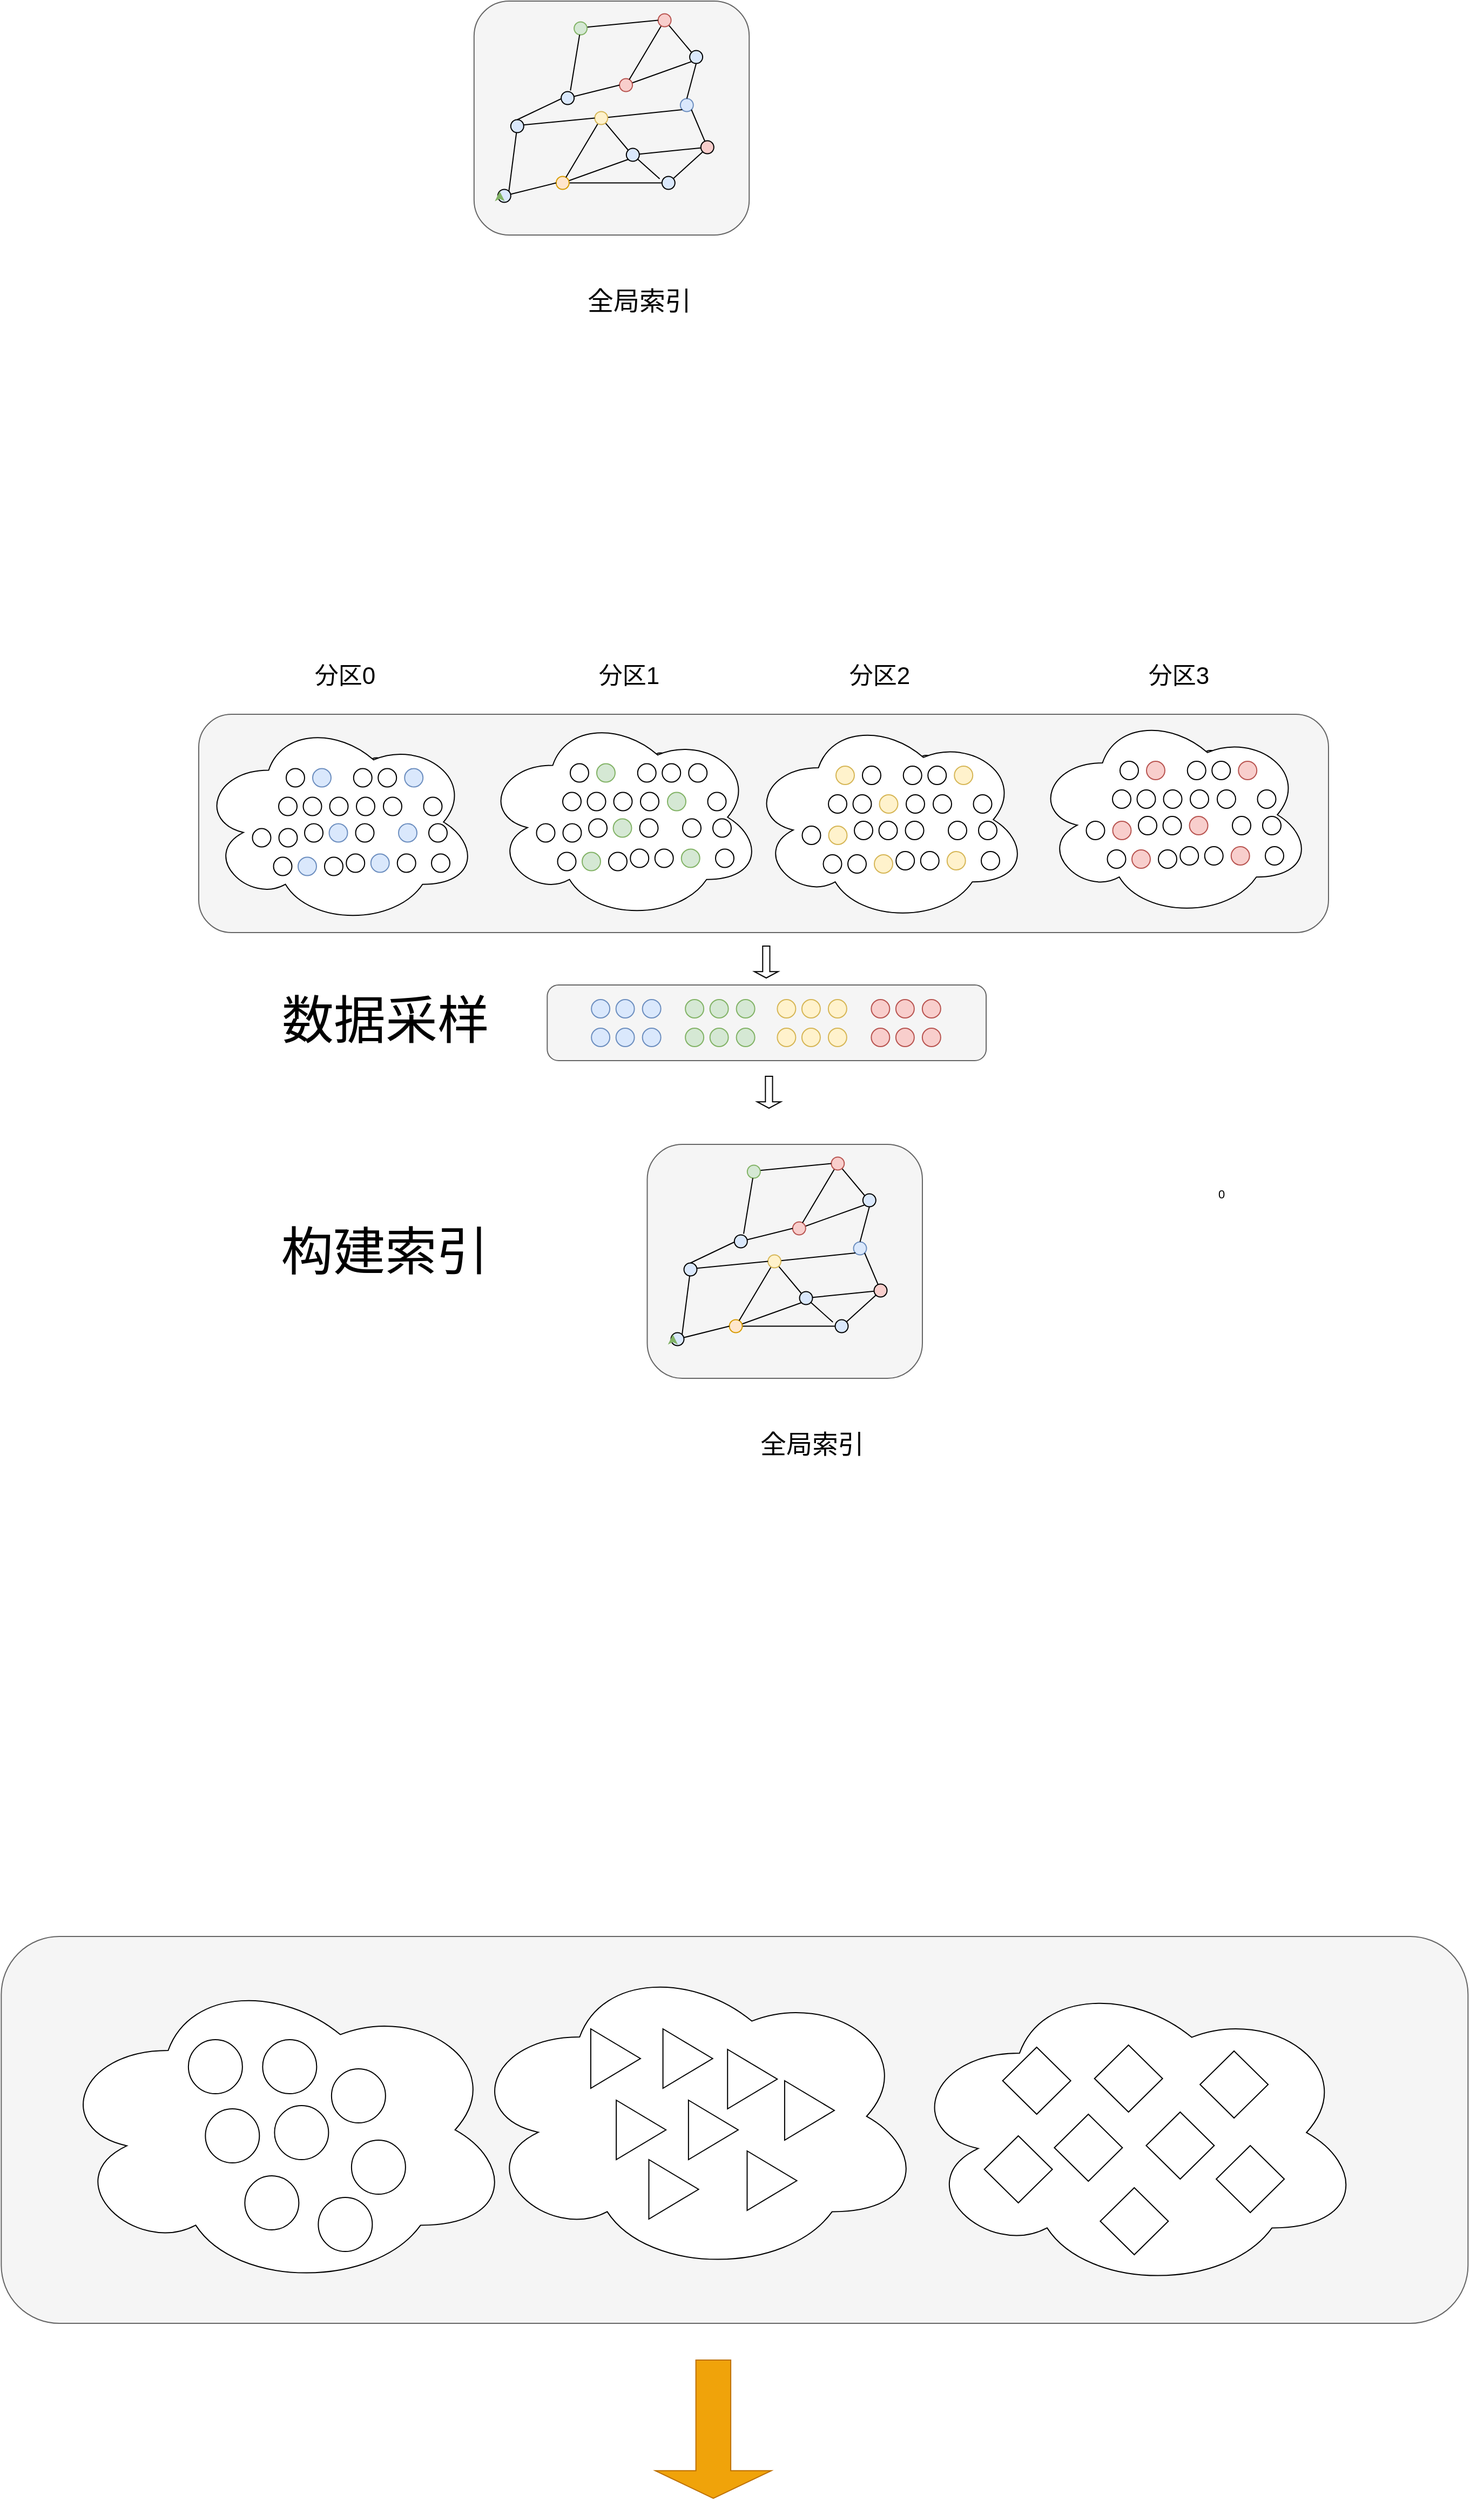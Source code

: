 <mxfile version="16.2.4" type="github">
  <diagram id="lhV7Ldz4UNHA8f_VeTsW" name="Page-1">
    <mxGraphModel dx="5963" dy="6151" grid="0" gridSize="10" guides="1" tooltips="1" connect="1" arrows="1" fold="1" page="0" pageScale="1" pageWidth="827" pageHeight="1169" math="0" shadow="0">
      <root>
        <mxCell id="0" />
        <mxCell id="1" parent="0" />
        <mxCell id="dWQ8O_4r9y9YvBFa44wk-390" value="" style="rounded=1;whiteSpace=wrap;html=1;fillColor=#f5f5f5;fontColor=#333333;strokeColor=#666666;" parent="1" vertex="1">
          <mxGeometry x="-2029.82" y="-1629" width="1358" height="358" as="geometry" />
        </mxCell>
        <mxCell id="dWQ8O_4r9y9YvBFa44wk-334" value="" style="ellipse;shape=cloud;whiteSpace=wrap;html=1;" parent="1" vertex="1">
          <mxGeometry x="-1600.57" y="-1609.5" width="425" height="294" as="geometry" />
        </mxCell>
        <mxCell id="dWQ8O_4r9y9YvBFa44wk-335" value="" style="ellipse;shape=cloud;whiteSpace=wrap;html=1;" parent="1" vertex="1">
          <mxGeometry x="-1193.31" y="-1594.5" width="425" height="294" as="geometry" />
        </mxCell>
        <mxCell id="dWQ8O_4r9y9YvBFa44wk-2" value="" style="rounded=1;whiteSpace=wrap;html=1;fontSize=12;strokeColor=#666666;fillColor=#f5f5f5;fontColor=#333333;" parent="1" vertex="1">
          <mxGeometry x="-1524.34" y="-2509.5" width="406.38" height="70" as="geometry" />
        </mxCell>
        <mxCell id="dWQ8O_4r9y9YvBFa44wk-3" value="" style="rounded=1;whiteSpace=wrap;html=1;fontSize=12;strokeColor=#666666;fillColor=#f5f5f5;fontColor=#333333;" parent="1" vertex="1">
          <mxGeometry x="-1847" y="-2760" width="1046" height="202" as="geometry" />
        </mxCell>
        <mxCell id="dWQ8O_4r9y9YvBFa44wk-4" value="" style="rounded=1;whiteSpace=wrap;html=1;fontSize=12;strokeColor=#666666;fillColor=#f5f5f5;fontColor=#333333;" parent="1" vertex="1">
          <mxGeometry x="-1431.75" y="-2362" width="254.75" height="216.5" as="geometry" />
        </mxCell>
        <mxCell id="dWQ8O_4r9y9YvBFa44wk-5" value="" style="ellipse;whiteSpace=wrap;html=1;aspect=fixed;fontSize=14;fillColor=#dae8fc;strokeColor=#6c8ebf;" parent="1" vertex="1">
          <mxGeometry x="-1483.43" y="-2496" width="17" height="17" as="geometry" />
        </mxCell>
        <mxCell id="dWQ8O_4r9y9YvBFa44wk-6" value="" style="ellipse;whiteSpace=wrap;html=1;aspect=fixed;fontSize=14;fillColor=#dae8fc;strokeColor=#6c8ebf;" parent="1" vertex="1">
          <mxGeometry x="-1460.68" y="-2496" width="17" height="17" as="geometry" />
        </mxCell>
        <mxCell id="dWQ8O_4r9y9YvBFa44wk-7" value="" style="ellipse;whiteSpace=wrap;html=1;aspect=fixed;fontSize=14;fillColor=#dae8fc;strokeColor=#6c8ebf;" parent="1" vertex="1">
          <mxGeometry x="-1483.43" y="-2469.5" width="17" height="17" as="geometry" />
        </mxCell>
        <mxCell id="dWQ8O_4r9y9YvBFa44wk-8" value="" style="ellipse;whiteSpace=wrap;html=1;aspect=fixed;fontSize=14;fillColor=#dae8fc;strokeColor=#6c8ebf;" parent="1" vertex="1">
          <mxGeometry x="-1460.68" y="-2469.5" width="17" height="17" as="geometry" />
        </mxCell>
        <mxCell id="dWQ8O_4r9y9YvBFa44wk-9" value="" style="ellipse;whiteSpace=wrap;html=1;aspect=fixed;fontSize=14;fillColor=#dae8fc;strokeColor=#6c8ebf;" parent="1" vertex="1">
          <mxGeometry x="-1436.18" y="-2496" width="17" height="17" as="geometry" />
        </mxCell>
        <mxCell id="dWQ8O_4r9y9YvBFa44wk-10" value="" style="ellipse;whiteSpace=wrap;html=1;aspect=fixed;fontSize=14;fillColor=#dae8fc;strokeColor=#6c8ebf;" parent="1" vertex="1">
          <mxGeometry x="-1436.18" y="-2469.5" width="17" height="17" as="geometry" />
        </mxCell>
        <mxCell id="dWQ8O_4r9y9YvBFa44wk-11" value="" style="ellipse;whiteSpace=wrap;html=1;aspect=fixed;fontSize=14;fillColor=#d5e8d4;strokeColor=#82b366;" parent="1" vertex="1">
          <mxGeometry x="-1396.44" y="-2496" width="17" height="17" as="geometry" />
        </mxCell>
        <mxCell id="dWQ8O_4r9y9YvBFa44wk-12" value="" style="ellipse;whiteSpace=wrap;html=1;aspect=fixed;fontSize=14;fillColor=#d5e8d4;strokeColor=#82b366;" parent="1" vertex="1">
          <mxGeometry x="-1373.69" y="-2496" width="17" height="17" as="geometry" />
        </mxCell>
        <mxCell id="dWQ8O_4r9y9YvBFa44wk-13" value="" style="ellipse;whiteSpace=wrap;html=1;aspect=fixed;fontSize=14;fillColor=#d5e8d4;strokeColor=#82b366;" parent="1" vertex="1">
          <mxGeometry x="-1396.44" y="-2469.5" width="17" height="17" as="geometry" />
        </mxCell>
        <mxCell id="dWQ8O_4r9y9YvBFa44wk-14" value="" style="ellipse;whiteSpace=wrap;html=1;aspect=fixed;fontSize=14;fillColor=#d5e8d4;strokeColor=#82b366;" parent="1" vertex="1">
          <mxGeometry x="-1373.69" y="-2469.5" width="17" height="17" as="geometry" />
        </mxCell>
        <mxCell id="dWQ8O_4r9y9YvBFa44wk-15" value="" style="ellipse;whiteSpace=wrap;html=1;aspect=fixed;fontSize=14;fillColor=#d5e8d4;strokeColor=#82b366;" parent="1" vertex="1">
          <mxGeometry x="-1349.19" y="-2496" width="17" height="17" as="geometry" />
        </mxCell>
        <mxCell id="dWQ8O_4r9y9YvBFa44wk-16" value="" style="ellipse;whiteSpace=wrap;html=1;aspect=fixed;fontSize=14;fillColor=#d5e8d4;strokeColor=#82b366;" parent="1" vertex="1">
          <mxGeometry x="-1349.19" y="-2469.5" width="17" height="17" as="geometry" />
        </mxCell>
        <mxCell id="dWQ8O_4r9y9YvBFa44wk-17" value="" style="ellipse;whiteSpace=wrap;html=1;aspect=fixed;fontSize=14;fillColor=#fff2cc;strokeColor=#d6b656;" parent="1" vertex="1">
          <mxGeometry x="-1311.31" y="-2496" width="17" height="17" as="geometry" />
        </mxCell>
        <mxCell id="dWQ8O_4r9y9YvBFa44wk-18" value="" style="ellipse;whiteSpace=wrap;html=1;aspect=fixed;fontSize=14;fillColor=#fff2cc;strokeColor=#d6b656;" parent="1" vertex="1">
          <mxGeometry x="-1288.56" y="-2496" width="17" height="17" as="geometry" />
        </mxCell>
        <mxCell id="dWQ8O_4r9y9YvBFa44wk-19" value="" style="ellipse;whiteSpace=wrap;html=1;aspect=fixed;fontSize=14;fillColor=#fff2cc;strokeColor=#d6b656;" parent="1" vertex="1">
          <mxGeometry x="-1311.31" y="-2469.5" width="17" height="17" as="geometry" />
        </mxCell>
        <mxCell id="dWQ8O_4r9y9YvBFa44wk-20" value="" style="ellipse;whiteSpace=wrap;html=1;aspect=fixed;fontSize=14;fillColor=#fff2cc;strokeColor=#d6b656;" parent="1" vertex="1">
          <mxGeometry x="-1288.56" y="-2469.5" width="17" height="17" as="geometry" />
        </mxCell>
        <mxCell id="dWQ8O_4r9y9YvBFa44wk-21" value="" style="ellipse;whiteSpace=wrap;html=1;aspect=fixed;fontSize=14;fillColor=#fff2cc;strokeColor=#d6b656;" parent="1" vertex="1">
          <mxGeometry x="-1264.06" y="-2496" width="17" height="17" as="geometry" />
        </mxCell>
        <mxCell id="dWQ8O_4r9y9YvBFa44wk-22" value="" style="ellipse;whiteSpace=wrap;html=1;aspect=fixed;fontSize=14;fillColor=#fff2cc;strokeColor=#d6b656;" parent="1" vertex="1">
          <mxGeometry x="-1264.06" y="-2469.5" width="17" height="17" as="geometry" />
        </mxCell>
        <mxCell id="dWQ8O_4r9y9YvBFa44wk-23" value="" style="ellipse;whiteSpace=wrap;html=1;aspect=fixed;fontSize=14;fillColor=#f8cecc;strokeColor=#b85450;" parent="1" vertex="1">
          <mxGeometry x="-1224.32" y="-2496" width="17" height="17" as="geometry" />
        </mxCell>
        <mxCell id="dWQ8O_4r9y9YvBFa44wk-24" value="" style="ellipse;whiteSpace=wrap;html=1;aspect=fixed;fontSize=14;fillColor=#f8cecc;strokeColor=#b85450;" parent="1" vertex="1">
          <mxGeometry x="-1201.57" y="-2496" width="17" height="17" as="geometry" />
        </mxCell>
        <mxCell id="dWQ8O_4r9y9YvBFa44wk-25" value="" style="ellipse;whiteSpace=wrap;html=1;aspect=fixed;fontSize=14;fillColor=#f8cecc;strokeColor=#b85450;" parent="1" vertex="1">
          <mxGeometry x="-1224.32" y="-2469.5" width="17" height="17" as="geometry" />
        </mxCell>
        <mxCell id="dWQ8O_4r9y9YvBFa44wk-26" value="" style="ellipse;whiteSpace=wrap;html=1;aspect=fixed;fontSize=14;fillColor=#f8cecc;strokeColor=#b85450;" parent="1" vertex="1">
          <mxGeometry x="-1201.57" y="-2469.5" width="17" height="17" as="geometry" />
        </mxCell>
        <mxCell id="dWQ8O_4r9y9YvBFa44wk-27" value="" style="ellipse;whiteSpace=wrap;html=1;aspect=fixed;fontSize=14;fillColor=#f8cecc;strokeColor=#b85450;" parent="1" vertex="1">
          <mxGeometry x="-1177.07" y="-2496" width="17" height="17" as="geometry" />
        </mxCell>
        <mxCell id="dWQ8O_4r9y9YvBFa44wk-28" value="" style="ellipse;whiteSpace=wrap;html=1;aspect=fixed;fontSize=14;fillColor=#f8cecc;strokeColor=#b85450;" parent="1" vertex="1">
          <mxGeometry x="-1177.07" y="-2469.5" width="17" height="17" as="geometry" />
        </mxCell>
        <mxCell id="dWQ8O_4r9y9YvBFa44wk-29" value="" style="ellipse;whiteSpace=wrap;html=1;aspect=fixed;fontSize=14;" parent="1" vertex="1">
          <mxGeometry x="-1015.75" y="-2644.5" width="17" height="17" as="geometry" />
        </mxCell>
        <mxCell id="dWQ8O_4r9y9YvBFa44wk-30" value="" style="ellipse;whiteSpace=wrap;html=1;aspect=fixed;fontSize=14;" parent="1" vertex="1">
          <mxGeometry x="-993" y="-2644.5" width="17" height="17" as="geometry" />
        </mxCell>
        <mxCell id="dWQ8O_4r9y9YvBFa44wk-31" value="" style="ellipse;whiteSpace=wrap;html=1;aspect=fixed;fontSize=14;" parent="1" vertex="1">
          <mxGeometry x="-968.5" y="-2644.5" width="17" height="17" as="geometry" />
        </mxCell>
        <mxCell id="dWQ8O_4r9y9YvBFa44wk-32" value="" style="ellipse;whiteSpace=wrap;html=1;aspect=fixed;fontSize=14;" parent="1" vertex="1">
          <mxGeometry x="-948.38" y="-2647.5" width="17" height="17" as="geometry" />
        </mxCell>
        <mxCell id="dWQ8O_4r9y9YvBFa44wk-33" value="" style="ellipse;whiteSpace=wrap;html=1;aspect=fixed;fontSize=14;" parent="1" vertex="1">
          <mxGeometry x="-925.63" y="-2647.5" width="17" height="17" as="geometry" />
        </mxCell>
        <mxCell id="dWQ8O_4r9y9YvBFa44wk-34" value="" style="ellipse;whiteSpace=wrap;html=1;aspect=fixed;fontSize=14;" parent="1" vertex="1">
          <mxGeometry x="-901.13" y="-2647.5" width="17" height="17" as="geometry" />
        </mxCell>
        <mxCell id="dWQ8O_4r9y9YvBFa44wk-35" value="" style="ellipse;whiteSpace=wrap;html=1;aspect=fixed;fontSize=14;" parent="1" vertex="1">
          <mxGeometry x="-869.5" y="-2647.5" width="17" height="17" as="geometry" />
        </mxCell>
        <mxCell id="dWQ8O_4r9y9YvBFa44wk-36" value="" style="ellipse;whiteSpace=wrap;html=1;aspect=fixed;fontSize=14;" parent="1" vertex="1">
          <mxGeometry x="-1035.26" y="-2671" width="17" height="17" as="geometry" />
        </mxCell>
        <mxCell id="dWQ8O_4r9y9YvBFa44wk-37" value="" style="ellipse;whiteSpace=wrap;html=1;aspect=fixed;fontSize=14;" parent="1" vertex="1">
          <mxGeometry x="-1010.76" y="-2671" width="17" height="17" as="geometry" />
        </mxCell>
        <mxCell id="dWQ8O_4r9y9YvBFa44wk-38" value="" style="ellipse;whiteSpace=wrap;html=1;aspect=fixed;fontSize=14;" parent="1" vertex="1">
          <mxGeometry x="-986.98" y="-2675.5" width="17" height="17" as="geometry" />
        </mxCell>
        <mxCell id="dWQ8O_4r9y9YvBFa44wk-39" value="" style="ellipse;whiteSpace=wrap;html=1;aspect=fixed;fontSize=14;" parent="1" vertex="1">
          <mxGeometry x="-964.23" y="-2675.5" width="17" height="17" as="geometry" />
        </mxCell>
        <mxCell id="dWQ8O_4r9y9YvBFa44wk-40" value="" style="ellipse;whiteSpace=wrap;html=1;aspect=fixed;fontSize=14;" parent="1" vertex="1">
          <mxGeometry x="-1010.99" y="-2700" width="17" height="17" as="geometry" />
        </mxCell>
        <mxCell id="dWQ8O_4r9y9YvBFa44wk-41" value="" style="ellipse;whiteSpace=wrap;html=1;aspect=fixed;fontSize=14;" parent="1" vertex="1">
          <mxGeometry x="-988.24" y="-2700" width="17" height="17" as="geometry" />
        </mxCell>
        <mxCell id="dWQ8O_4r9y9YvBFa44wk-42" value="" style="ellipse;whiteSpace=wrap;html=1;aspect=fixed;fontSize=14;" parent="1" vertex="1">
          <mxGeometry x="-939.73" y="-2675.5" width="17" height="17" as="geometry" />
        </mxCell>
        <mxCell id="dWQ8O_4r9y9YvBFa44wk-43" value="" style="ellipse;whiteSpace=wrap;html=1;aspect=fixed;fontSize=14;" parent="1" vertex="1">
          <mxGeometry x="-963.74" y="-2700" width="17" height="17" as="geometry" />
        </mxCell>
        <mxCell id="dWQ8O_4r9y9YvBFa44wk-44" value="" style="ellipse;whiteSpace=wrap;html=1;aspect=fixed;fontSize=14;" parent="1" vertex="1">
          <mxGeometry x="-899.99" y="-2675.5" width="17" height="17" as="geometry" />
        </mxCell>
        <mxCell id="dWQ8O_4r9y9YvBFa44wk-45" value="" style="ellipse;whiteSpace=wrap;html=1;aspect=fixed;fontSize=14;" parent="1" vertex="1">
          <mxGeometry x="-1004.01" y="-2726.5" width="17" height="17" as="geometry" />
        </mxCell>
        <mxCell id="dWQ8O_4r9y9YvBFa44wk-46" value="" style="ellipse;whiteSpace=wrap;html=1;aspect=fixed;fontSize=14;" parent="1" vertex="1">
          <mxGeometry x="-939" y="-2700" width="17" height="17" as="geometry" />
        </mxCell>
        <mxCell id="dWQ8O_4r9y9YvBFa44wk-47" value="" style="ellipse;whiteSpace=wrap;html=1;aspect=fixed;fontSize=14;" parent="1" vertex="1">
          <mxGeometry x="-914" y="-2700" width="17" height="17" as="geometry" />
        </mxCell>
        <mxCell id="dWQ8O_4r9y9YvBFa44wk-48" value="" style="ellipse;whiteSpace=wrap;html=1;aspect=fixed;fontSize=14;" parent="1" vertex="1">
          <mxGeometry x="-979.51" y="-2726.5" width="17" height="17" as="geometry" />
        </mxCell>
        <mxCell id="dWQ8O_4r9y9YvBFa44wk-49" value="" style="ellipse;whiteSpace=wrap;html=1;aspect=fixed;fontSize=14;" parent="1" vertex="1">
          <mxGeometry x="-876.75" y="-2700" width="17" height="17" as="geometry" />
        </mxCell>
        <mxCell id="dWQ8O_4r9y9YvBFa44wk-50" value="" style="ellipse;whiteSpace=wrap;html=1;aspect=fixed;fontSize=14;" parent="1" vertex="1">
          <mxGeometry x="-941.63" y="-2726.5" width="17" height="17" as="geometry" />
        </mxCell>
        <mxCell id="dWQ8O_4r9y9YvBFa44wk-51" value="" style="ellipse;whiteSpace=wrap;html=1;aspect=fixed;fontSize=14;" parent="1" vertex="1">
          <mxGeometry x="-918.88" y="-2726.5" width="17" height="17" as="geometry" />
        </mxCell>
        <mxCell id="dWQ8O_4r9y9YvBFa44wk-52" value="" style="ellipse;whiteSpace=wrap;html=1;aspect=fixed;fontSize=14;" parent="1" vertex="1">
          <mxGeometry x="-872" y="-2675.5" width="17" height="17" as="geometry" />
        </mxCell>
        <mxCell id="dWQ8O_4r9y9YvBFa44wk-53" value="" style="ellipse;whiteSpace=wrap;html=1;aspect=fixed;fontSize=14;" parent="1" vertex="1">
          <mxGeometry x="-894.38" y="-2726.5" width="17" height="17" as="geometry" />
        </mxCell>
        <mxCell id="dWQ8O_4r9y9YvBFa44wk-54" value="" style="ellipse;shape=cloud;whiteSpace=wrap;html=1;fontSize=12;" parent="1" vertex="1">
          <mxGeometry x="-1075" y="-2763" width="259" height="192" as="geometry" />
        </mxCell>
        <mxCell id="dWQ8O_4r9y9YvBFa44wk-55" value="" style="ellipse;whiteSpace=wrap;html=1;aspect=fixed;fontSize=14;" parent="1" vertex="1">
          <mxGeometry x="-1278.75" y="-2640" width="17" height="17" as="geometry" />
        </mxCell>
        <mxCell id="dWQ8O_4r9y9YvBFa44wk-56" value="" style="ellipse;whiteSpace=wrap;html=1;aspect=fixed;fontSize=14;" parent="1" vertex="1">
          <mxGeometry x="-1256" y="-2640" width="17" height="17" as="geometry" />
        </mxCell>
        <mxCell id="dWQ8O_4r9y9YvBFa44wk-57" value="" style="ellipse;whiteSpace=wrap;html=1;aspect=fixed;fontSize=14;" parent="1" vertex="1">
          <mxGeometry x="-1231.5" y="-2640" width="17" height="17" as="geometry" />
        </mxCell>
        <mxCell id="dWQ8O_4r9y9YvBFa44wk-58" value="" style="ellipse;whiteSpace=wrap;html=1;aspect=fixed;fontSize=14;" parent="1" vertex="1">
          <mxGeometry x="-1211.38" y="-2643" width="17" height="17" as="geometry" />
        </mxCell>
        <mxCell id="dWQ8O_4r9y9YvBFa44wk-59" value="" style="ellipse;whiteSpace=wrap;html=1;aspect=fixed;fontSize=14;" parent="1" vertex="1">
          <mxGeometry x="-1188.63" y="-2643" width="17" height="17" as="geometry" />
        </mxCell>
        <mxCell id="dWQ8O_4r9y9YvBFa44wk-60" value="" style="ellipse;whiteSpace=wrap;html=1;aspect=fixed;fontSize=14;" parent="1" vertex="1">
          <mxGeometry x="-1164.13" y="-2643" width="17" height="17" as="geometry" />
        </mxCell>
        <mxCell id="dWQ8O_4r9y9YvBFa44wk-61" value="" style="ellipse;whiteSpace=wrap;html=1;aspect=fixed;fontSize=14;" parent="1" vertex="1">
          <mxGeometry x="-1132.5" y="-2643" width="17" height="17" as="geometry" />
        </mxCell>
        <mxCell id="dWQ8O_4r9y9YvBFa44wk-62" value="" style="ellipse;whiteSpace=wrap;html=1;aspect=fixed;fontSize=14;" parent="1" vertex="1">
          <mxGeometry x="-1298.26" y="-2666.5" width="17" height="17" as="geometry" />
        </mxCell>
        <mxCell id="dWQ8O_4r9y9YvBFa44wk-63" value="" style="ellipse;whiteSpace=wrap;html=1;aspect=fixed;fontSize=14;" parent="1" vertex="1">
          <mxGeometry x="-1273.76" y="-2666.5" width="17" height="17" as="geometry" />
        </mxCell>
        <mxCell id="dWQ8O_4r9y9YvBFa44wk-64" value="" style="ellipse;whiteSpace=wrap;html=1;aspect=fixed;fontSize=14;" parent="1" vertex="1">
          <mxGeometry x="-1249.98" y="-2671" width="17" height="17" as="geometry" />
        </mxCell>
        <mxCell id="dWQ8O_4r9y9YvBFa44wk-65" value="" style="ellipse;whiteSpace=wrap;html=1;aspect=fixed;fontSize=14;" parent="1" vertex="1">
          <mxGeometry x="-1227.23" y="-2671" width="17" height="17" as="geometry" />
        </mxCell>
        <mxCell id="dWQ8O_4r9y9YvBFa44wk-66" value="" style="ellipse;whiteSpace=wrap;html=1;aspect=fixed;fontSize=14;" parent="1" vertex="1">
          <mxGeometry x="-1273.99" y="-2695.5" width="17" height="17" as="geometry" />
        </mxCell>
        <mxCell id="dWQ8O_4r9y9YvBFa44wk-67" value="" style="ellipse;whiteSpace=wrap;html=1;aspect=fixed;fontSize=14;" parent="1" vertex="1">
          <mxGeometry x="-1251.24" y="-2695.5" width="17" height="17" as="geometry" />
        </mxCell>
        <mxCell id="dWQ8O_4r9y9YvBFa44wk-68" value="" style="ellipse;whiteSpace=wrap;html=1;aspect=fixed;fontSize=14;" parent="1" vertex="1">
          <mxGeometry x="-1202.73" y="-2671" width="17" height="17" as="geometry" />
        </mxCell>
        <mxCell id="dWQ8O_4r9y9YvBFa44wk-69" value="" style="ellipse;whiteSpace=wrap;html=1;aspect=fixed;fontSize=14;" parent="1" vertex="1">
          <mxGeometry x="-1226.74" y="-2695.5" width="17" height="17" as="geometry" />
        </mxCell>
        <mxCell id="dWQ8O_4r9y9YvBFa44wk-70" value="" style="ellipse;whiteSpace=wrap;html=1;aspect=fixed;fontSize=14;" parent="1" vertex="1">
          <mxGeometry x="-1162.99" y="-2671" width="17" height="17" as="geometry" />
        </mxCell>
        <mxCell id="dWQ8O_4r9y9YvBFa44wk-71" value="" style="ellipse;whiteSpace=wrap;html=1;aspect=fixed;fontSize=14;" parent="1" vertex="1">
          <mxGeometry x="-1267.01" y="-2722" width="17" height="17" as="geometry" />
        </mxCell>
        <mxCell id="dWQ8O_4r9y9YvBFa44wk-72" value="" style="ellipse;whiteSpace=wrap;html=1;aspect=fixed;fontSize=14;" parent="1" vertex="1">
          <mxGeometry x="-1202" y="-2695.5" width="17" height="17" as="geometry" />
        </mxCell>
        <mxCell id="dWQ8O_4r9y9YvBFa44wk-73" value="" style="ellipse;whiteSpace=wrap;html=1;aspect=fixed;fontSize=14;" parent="1" vertex="1">
          <mxGeometry x="-1177" y="-2695.5" width="17" height="17" as="geometry" />
        </mxCell>
        <mxCell id="dWQ8O_4r9y9YvBFa44wk-74" value="" style="ellipse;whiteSpace=wrap;html=1;aspect=fixed;fontSize=14;" parent="1" vertex="1">
          <mxGeometry x="-1242.51" y="-2722" width="17" height="17" as="geometry" />
        </mxCell>
        <mxCell id="dWQ8O_4r9y9YvBFa44wk-75" value="" style="ellipse;whiteSpace=wrap;html=1;aspect=fixed;fontSize=14;" parent="1" vertex="1">
          <mxGeometry x="-1139.75" y="-2695.5" width="17" height="17" as="geometry" />
        </mxCell>
        <mxCell id="dWQ8O_4r9y9YvBFa44wk-76" value="" style="ellipse;whiteSpace=wrap;html=1;aspect=fixed;fontSize=14;" parent="1" vertex="1">
          <mxGeometry x="-1204.63" y="-2722" width="17" height="17" as="geometry" />
        </mxCell>
        <mxCell id="dWQ8O_4r9y9YvBFa44wk-77" value="" style="ellipse;whiteSpace=wrap;html=1;aspect=fixed;fontSize=14;" parent="1" vertex="1">
          <mxGeometry x="-1181.88" y="-2722" width="17" height="17" as="geometry" />
        </mxCell>
        <mxCell id="dWQ8O_4r9y9YvBFa44wk-78" value="" style="ellipse;whiteSpace=wrap;html=1;aspect=fixed;fontSize=14;" parent="1" vertex="1">
          <mxGeometry x="-1135" y="-2671" width="17" height="17" as="geometry" />
        </mxCell>
        <mxCell id="dWQ8O_4r9y9YvBFa44wk-79" value="" style="ellipse;whiteSpace=wrap;html=1;aspect=fixed;fontSize=14;" parent="1" vertex="1">
          <mxGeometry x="-1157.38" y="-2722" width="17" height="17" as="geometry" />
        </mxCell>
        <mxCell id="dWQ8O_4r9y9YvBFa44wk-80" value="" style="ellipse;shape=cloud;whiteSpace=wrap;html=1;fontSize=12;" parent="1" vertex="1">
          <mxGeometry x="-1338" y="-2758.5" width="259" height="192" as="geometry" />
        </mxCell>
        <mxCell id="dWQ8O_4r9y9YvBFa44wk-81" value="" style="ellipse;whiteSpace=wrap;html=1;aspect=fixed;fontSize=14;" parent="1" vertex="1">
          <mxGeometry x="-1005.75" y="-2634.5" width="17" height="17" as="geometry" />
        </mxCell>
        <mxCell id="dWQ8O_4r9y9YvBFa44wk-82" value="" style="ellipse;whiteSpace=wrap;html=1;aspect=fixed;fontSize=14;fillColor=#f8cecc;strokeColor=#b85450;" parent="1" vertex="1">
          <mxGeometry x="-983" y="-2634.5" width="17" height="17" as="geometry" />
        </mxCell>
        <mxCell id="dWQ8O_4r9y9YvBFa44wk-83" value="" style="ellipse;whiteSpace=wrap;html=1;aspect=fixed;fontSize=14;" parent="1" vertex="1">
          <mxGeometry x="-958.5" y="-2634.5" width="17" height="17" as="geometry" />
        </mxCell>
        <mxCell id="dWQ8O_4r9y9YvBFa44wk-84" value="" style="ellipse;whiteSpace=wrap;html=1;aspect=fixed;fontSize=14;" parent="1" vertex="1">
          <mxGeometry x="-938.38" y="-2637.5" width="17" height="17" as="geometry" />
        </mxCell>
        <mxCell id="dWQ8O_4r9y9YvBFa44wk-85" value="" style="ellipse;whiteSpace=wrap;html=1;aspect=fixed;fontSize=14;" parent="1" vertex="1">
          <mxGeometry x="-915.63" y="-2637.5" width="17" height="17" as="geometry" />
        </mxCell>
        <mxCell id="dWQ8O_4r9y9YvBFa44wk-86" value="" style="ellipse;whiteSpace=wrap;html=1;aspect=fixed;fontSize=14;fillColor=#f8cecc;strokeColor=#b85450;" parent="1" vertex="1">
          <mxGeometry x="-891.13" y="-2637.5" width="17" height="17" as="geometry" />
        </mxCell>
        <mxCell id="dWQ8O_4r9y9YvBFa44wk-87" value="" style="ellipse;whiteSpace=wrap;html=1;aspect=fixed;fontSize=14;" parent="1" vertex="1">
          <mxGeometry x="-859.5" y="-2637.5" width="17" height="17" as="geometry" />
        </mxCell>
        <mxCell id="dWQ8O_4r9y9YvBFa44wk-88" value="" style="ellipse;whiteSpace=wrap;html=1;aspect=fixed;fontSize=14;" parent="1" vertex="1">
          <mxGeometry x="-1025.26" y="-2661" width="17" height="17" as="geometry" />
        </mxCell>
        <mxCell id="dWQ8O_4r9y9YvBFa44wk-89" value="" style="ellipse;whiteSpace=wrap;html=1;aspect=fixed;fontSize=14;fillColor=#f8cecc;strokeColor=#b85450;" parent="1" vertex="1">
          <mxGeometry x="-1000.76" y="-2661" width="17" height="17" as="geometry" />
        </mxCell>
        <mxCell id="dWQ8O_4r9y9YvBFa44wk-90" value="" style="ellipse;whiteSpace=wrap;html=1;aspect=fixed;fontSize=14;" parent="1" vertex="1">
          <mxGeometry x="-976.98" y="-2665.5" width="17" height="17" as="geometry" />
        </mxCell>
        <mxCell id="dWQ8O_4r9y9YvBFa44wk-91" value="" style="ellipse;whiteSpace=wrap;html=1;aspect=fixed;fontSize=14;" parent="1" vertex="1">
          <mxGeometry x="-954.23" y="-2665.5" width="17" height="17" as="geometry" />
        </mxCell>
        <mxCell id="dWQ8O_4r9y9YvBFa44wk-92" value="" style="ellipse;whiteSpace=wrap;html=1;aspect=fixed;fontSize=14;" parent="1" vertex="1">
          <mxGeometry x="-1000.99" y="-2690" width="17" height="17" as="geometry" />
        </mxCell>
        <mxCell id="dWQ8O_4r9y9YvBFa44wk-93" value="" style="ellipse;whiteSpace=wrap;html=1;aspect=fixed;fontSize=14;" parent="1" vertex="1">
          <mxGeometry x="-978.24" y="-2690" width="17" height="17" as="geometry" />
        </mxCell>
        <mxCell id="dWQ8O_4r9y9YvBFa44wk-94" value="" style="ellipse;whiteSpace=wrap;html=1;aspect=fixed;fontSize=14;fillColor=#f8cecc;strokeColor=#b85450;" parent="1" vertex="1">
          <mxGeometry x="-929.73" y="-2665.5" width="17" height="17" as="geometry" />
        </mxCell>
        <mxCell id="dWQ8O_4r9y9YvBFa44wk-95" value="" style="ellipse;whiteSpace=wrap;html=1;aspect=fixed;fontSize=14;" parent="1" vertex="1">
          <mxGeometry x="-953.74" y="-2690" width="17" height="17" as="geometry" />
        </mxCell>
        <mxCell id="dWQ8O_4r9y9YvBFa44wk-96" value="" style="ellipse;whiteSpace=wrap;html=1;aspect=fixed;fontSize=14;" parent="1" vertex="1">
          <mxGeometry x="-889.99" y="-2665.5" width="17" height="17" as="geometry" />
        </mxCell>
        <mxCell id="dWQ8O_4r9y9YvBFa44wk-97" value="" style="ellipse;whiteSpace=wrap;html=1;aspect=fixed;fontSize=14;" parent="1" vertex="1">
          <mxGeometry x="-994.01" y="-2716.5" width="17" height="17" as="geometry" />
        </mxCell>
        <mxCell id="dWQ8O_4r9y9YvBFa44wk-98" value="" style="ellipse;whiteSpace=wrap;html=1;aspect=fixed;fontSize=14;" parent="1" vertex="1">
          <mxGeometry x="-929" y="-2690" width="17" height="17" as="geometry" />
        </mxCell>
        <mxCell id="dWQ8O_4r9y9YvBFa44wk-99" value="" style="ellipse;whiteSpace=wrap;html=1;aspect=fixed;fontSize=14;" parent="1" vertex="1">
          <mxGeometry x="-904" y="-2690" width="17" height="17" as="geometry" />
        </mxCell>
        <mxCell id="dWQ8O_4r9y9YvBFa44wk-100" value="" style="ellipse;whiteSpace=wrap;html=1;aspect=fixed;fontSize=14;fillColor=#f8cecc;strokeColor=#b85450;" parent="1" vertex="1">
          <mxGeometry x="-969.51" y="-2716.5" width="17" height="17" as="geometry" />
        </mxCell>
        <mxCell id="dWQ8O_4r9y9YvBFa44wk-101" value="" style="ellipse;whiteSpace=wrap;html=1;aspect=fixed;fontSize=14;" parent="1" vertex="1">
          <mxGeometry x="-866.75" y="-2690" width="17" height="17" as="geometry" />
        </mxCell>
        <mxCell id="dWQ8O_4r9y9YvBFa44wk-102" value="" style="ellipse;whiteSpace=wrap;html=1;aspect=fixed;fontSize=14;" parent="1" vertex="1">
          <mxGeometry x="-931.63" y="-2716.5" width="17" height="17" as="geometry" />
        </mxCell>
        <mxCell id="dWQ8O_4r9y9YvBFa44wk-103" value="" style="ellipse;whiteSpace=wrap;html=1;aspect=fixed;fontSize=14;" parent="1" vertex="1">
          <mxGeometry x="-908.88" y="-2716.5" width="17" height="17" as="geometry" />
        </mxCell>
        <mxCell id="dWQ8O_4r9y9YvBFa44wk-104" value="" style="ellipse;whiteSpace=wrap;html=1;aspect=fixed;fontSize=14;" parent="1" vertex="1">
          <mxGeometry x="-862" y="-2665.5" width="17" height="17" as="geometry" />
        </mxCell>
        <mxCell id="dWQ8O_4r9y9YvBFa44wk-105" value="" style="ellipse;whiteSpace=wrap;html=1;aspect=fixed;fontSize=14;fillColor=#f8cecc;strokeColor=#b85450;" parent="1" vertex="1">
          <mxGeometry x="-884.38" y="-2716.5" width="17" height="17" as="geometry" />
        </mxCell>
        <mxCell id="dWQ8O_4r9y9YvBFa44wk-106" value="" style="ellipse;whiteSpace=wrap;html=1;aspect=fixed;fontSize=14;" parent="1" vertex="1">
          <mxGeometry x="-1268.75" y="-2630" width="17" height="17" as="geometry" />
        </mxCell>
        <mxCell id="dWQ8O_4r9y9YvBFa44wk-107" value="" style="ellipse;whiteSpace=wrap;html=1;aspect=fixed;fontSize=14;" parent="1" vertex="1">
          <mxGeometry x="-1246" y="-2630" width="17" height="17" as="geometry" />
        </mxCell>
        <mxCell id="dWQ8O_4r9y9YvBFa44wk-108" value="" style="ellipse;whiteSpace=wrap;html=1;aspect=fixed;fontSize=14;fillColor=#fff2cc;strokeColor=#d6b656;" parent="1" vertex="1">
          <mxGeometry x="-1221.5" y="-2630" width="17" height="17" as="geometry" />
        </mxCell>
        <mxCell id="dWQ8O_4r9y9YvBFa44wk-109" value="" style="ellipse;whiteSpace=wrap;html=1;aspect=fixed;fontSize=14;" parent="1" vertex="1">
          <mxGeometry x="-1201.38" y="-2633" width="17" height="17" as="geometry" />
        </mxCell>
        <mxCell id="dWQ8O_4r9y9YvBFa44wk-110" value="" style="ellipse;whiteSpace=wrap;html=1;aspect=fixed;fontSize=14;" parent="1" vertex="1">
          <mxGeometry x="-1178.63" y="-2633" width="17" height="17" as="geometry" />
        </mxCell>
        <mxCell id="dWQ8O_4r9y9YvBFa44wk-111" value="" style="ellipse;whiteSpace=wrap;html=1;aspect=fixed;fontSize=14;fillColor=#fff2cc;strokeColor=#d6b656;" parent="1" vertex="1">
          <mxGeometry x="-1154.13" y="-2633" width="17" height="17" as="geometry" />
        </mxCell>
        <mxCell id="dWQ8O_4r9y9YvBFa44wk-112" value="" style="ellipse;whiteSpace=wrap;html=1;aspect=fixed;fontSize=14;" parent="1" vertex="1">
          <mxGeometry x="-1122.5" y="-2633" width="17" height="17" as="geometry" />
        </mxCell>
        <mxCell id="dWQ8O_4r9y9YvBFa44wk-113" value="" style="ellipse;whiteSpace=wrap;html=1;aspect=fixed;fontSize=14;" parent="1" vertex="1">
          <mxGeometry x="-1288.26" y="-2656.5" width="17" height="17" as="geometry" />
        </mxCell>
        <mxCell id="dWQ8O_4r9y9YvBFa44wk-114" value="" style="ellipse;whiteSpace=wrap;html=1;aspect=fixed;fontSize=14;fillColor=#fff2cc;strokeColor=#d6b656;" parent="1" vertex="1">
          <mxGeometry x="-1263.76" y="-2656.5" width="17" height="17" as="geometry" />
        </mxCell>
        <mxCell id="dWQ8O_4r9y9YvBFa44wk-115" value="" style="ellipse;whiteSpace=wrap;html=1;aspect=fixed;fontSize=14;" parent="1" vertex="1">
          <mxGeometry x="-1239.98" y="-2661" width="17" height="17" as="geometry" />
        </mxCell>
        <mxCell id="dWQ8O_4r9y9YvBFa44wk-116" value="" style="ellipse;whiteSpace=wrap;html=1;aspect=fixed;fontSize=14;" parent="1" vertex="1">
          <mxGeometry x="-1217.23" y="-2661" width="17" height="17" as="geometry" />
        </mxCell>
        <mxCell id="dWQ8O_4r9y9YvBFa44wk-117" value="" style="ellipse;whiteSpace=wrap;html=1;aspect=fixed;fontSize=14;" parent="1" vertex="1">
          <mxGeometry x="-1263.99" y="-2685.5" width="17" height="17" as="geometry" />
        </mxCell>
        <mxCell id="dWQ8O_4r9y9YvBFa44wk-118" value="" style="ellipse;whiteSpace=wrap;html=1;aspect=fixed;fontSize=14;" parent="1" vertex="1">
          <mxGeometry x="-1241.24" y="-2685.5" width="17" height="17" as="geometry" />
        </mxCell>
        <mxCell id="dWQ8O_4r9y9YvBFa44wk-119" value="" style="ellipse;whiteSpace=wrap;html=1;aspect=fixed;fontSize=14;" parent="1" vertex="1">
          <mxGeometry x="-1192.73" y="-2661" width="17" height="17" as="geometry" />
        </mxCell>
        <mxCell id="dWQ8O_4r9y9YvBFa44wk-120" value="" style="ellipse;whiteSpace=wrap;html=1;aspect=fixed;fontSize=14;fillColor=#fff2cc;strokeColor=#d6b656;" parent="1" vertex="1">
          <mxGeometry x="-1216.74" y="-2685.5" width="17" height="17" as="geometry" />
        </mxCell>
        <mxCell id="dWQ8O_4r9y9YvBFa44wk-121" value="" style="ellipse;whiteSpace=wrap;html=1;aspect=fixed;fontSize=14;" parent="1" vertex="1">
          <mxGeometry x="-1152.99" y="-2661" width="17" height="17" as="geometry" />
        </mxCell>
        <mxCell id="dWQ8O_4r9y9YvBFa44wk-122" value="" style="ellipse;whiteSpace=wrap;html=1;aspect=fixed;fontSize=14;fillColor=#fff2cc;strokeColor=#d6b656;" parent="1" vertex="1">
          <mxGeometry x="-1257.01" y="-2712" width="17" height="17" as="geometry" />
        </mxCell>
        <mxCell id="dWQ8O_4r9y9YvBFa44wk-123" value="" style="ellipse;whiteSpace=wrap;html=1;aspect=fixed;fontSize=14;" parent="1" vertex="1">
          <mxGeometry x="-1192" y="-2685.5" width="17" height="17" as="geometry" />
        </mxCell>
        <mxCell id="dWQ8O_4r9y9YvBFa44wk-124" value="" style="ellipse;whiteSpace=wrap;html=1;aspect=fixed;fontSize=14;" parent="1" vertex="1">
          <mxGeometry x="-1167" y="-2685.5" width="17" height="17" as="geometry" />
        </mxCell>
        <mxCell id="dWQ8O_4r9y9YvBFa44wk-125" value="" style="ellipse;whiteSpace=wrap;html=1;aspect=fixed;fontSize=14;" parent="1" vertex="1">
          <mxGeometry x="-1232.51" y="-2712" width="17" height="17" as="geometry" />
        </mxCell>
        <mxCell id="dWQ8O_4r9y9YvBFa44wk-126" value="" style="ellipse;whiteSpace=wrap;html=1;aspect=fixed;fontSize=14;" parent="1" vertex="1">
          <mxGeometry x="-1129.75" y="-2685.5" width="17" height="17" as="geometry" />
        </mxCell>
        <mxCell id="dWQ8O_4r9y9YvBFa44wk-127" value="" style="ellipse;whiteSpace=wrap;html=1;aspect=fixed;fontSize=14;" parent="1" vertex="1">
          <mxGeometry x="-1194.63" y="-2712" width="17" height="17" as="geometry" />
        </mxCell>
        <mxCell id="dWQ8O_4r9y9YvBFa44wk-128" value="" style="ellipse;whiteSpace=wrap;html=1;aspect=fixed;fontSize=14;" parent="1" vertex="1">
          <mxGeometry x="-1171.88" y="-2712" width="17" height="17" as="geometry" />
        </mxCell>
        <mxCell id="dWQ8O_4r9y9YvBFa44wk-129" value="" style="ellipse;whiteSpace=wrap;html=1;aspect=fixed;fontSize=14;" parent="1" vertex="1">
          <mxGeometry x="-1125" y="-2661" width="17" height="17" as="geometry" />
        </mxCell>
        <mxCell id="dWQ8O_4r9y9YvBFa44wk-130" value="" style="ellipse;whiteSpace=wrap;html=1;aspect=fixed;fontSize=14;fillColor=#fff2cc;strokeColor=#d6b656;" parent="1" vertex="1">
          <mxGeometry x="-1147.38" y="-2712" width="17" height="17" as="geometry" />
        </mxCell>
        <mxCell id="dWQ8O_4r9y9YvBFa44wk-131" value="" style="ellipse;whiteSpace=wrap;html=1;aspect=fixed;fontSize=14;" parent="1" vertex="1">
          <mxGeometry x="-1524.75" y="-2642.25" width="17" height="17" as="geometry" />
        </mxCell>
        <mxCell id="dWQ8O_4r9y9YvBFa44wk-132" value="" style="ellipse;whiteSpace=wrap;html=1;aspect=fixed;fontSize=14;" parent="1" vertex="1">
          <mxGeometry x="-1502" y="-2642.25" width="17" height="17" as="geometry" />
        </mxCell>
        <mxCell id="dWQ8O_4r9y9YvBFa44wk-133" value="" style="ellipse;whiteSpace=wrap;html=1;aspect=fixed;fontSize=14;" parent="1" vertex="1">
          <mxGeometry x="-1477.5" y="-2642.25" width="17" height="17" as="geometry" />
        </mxCell>
        <mxCell id="dWQ8O_4r9y9YvBFa44wk-134" value="" style="ellipse;whiteSpace=wrap;html=1;aspect=fixed;fontSize=14;" parent="1" vertex="1">
          <mxGeometry x="-1457.38" y="-2645.25" width="17" height="17" as="geometry" />
        </mxCell>
        <mxCell id="dWQ8O_4r9y9YvBFa44wk-135" value="" style="ellipse;whiteSpace=wrap;html=1;aspect=fixed;fontSize=14;" parent="1" vertex="1">
          <mxGeometry x="-1434.63" y="-2645.25" width="17" height="17" as="geometry" />
        </mxCell>
        <mxCell id="dWQ8O_4r9y9YvBFa44wk-136" value="" style="ellipse;whiteSpace=wrap;html=1;aspect=fixed;fontSize=14;" parent="1" vertex="1">
          <mxGeometry x="-1410.13" y="-2645.25" width="17" height="17" as="geometry" />
        </mxCell>
        <mxCell id="dWQ8O_4r9y9YvBFa44wk-137" value="" style="ellipse;whiteSpace=wrap;html=1;aspect=fixed;fontSize=14;" parent="1" vertex="1">
          <mxGeometry x="-1378.5" y="-2645.25" width="17" height="17" as="geometry" />
        </mxCell>
        <mxCell id="dWQ8O_4r9y9YvBFa44wk-138" value="" style="ellipse;whiteSpace=wrap;html=1;aspect=fixed;fontSize=14;" parent="1" vertex="1">
          <mxGeometry x="-1544.26" y="-2668.75" width="17" height="17" as="geometry" />
        </mxCell>
        <mxCell id="dWQ8O_4r9y9YvBFa44wk-139" value="" style="ellipse;whiteSpace=wrap;html=1;aspect=fixed;fontSize=14;" parent="1" vertex="1">
          <mxGeometry x="-1519.76" y="-2668.75" width="17" height="17" as="geometry" />
        </mxCell>
        <mxCell id="dWQ8O_4r9y9YvBFa44wk-140" value="" style="ellipse;whiteSpace=wrap;html=1;aspect=fixed;fontSize=14;" parent="1" vertex="1">
          <mxGeometry x="-1495.98" y="-2673.25" width="17" height="17" as="geometry" />
        </mxCell>
        <mxCell id="dWQ8O_4r9y9YvBFa44wk-141" value="" style="ellipse;whiteSpace=wrap;html=1;aspect=fixed;fontSize=14;" parent="1" vertex="1">
          <mxGeometry x="-1473.23" y="-2673.25" width="17" height="17" as="geometry" />
        </mxCell>
        <mxCell id="dWQ8O_4r9y9YvBFa44wk-142" value="" style="ellipse;whiteSpace=wrap;html=1;aspect=fixed;fontSize=14;" parent="1" vertex="1">
          <mxGeometry x="-1519.99" y="-2697.75" width="17" height="17" as="geometry" />
        </mxCell>
        <mxCell id="dWQ8O_4r9y9YvBFa44wk-143" value="" style="ellipse;whiteSpace=wrap;html=1;aspect=fixed;fontSize=14;" parent="1" vertex="1">
          <mxGeometry x="-1497.24" y="-2697.75" width="17" height="17" as="geometry" />
        </mxCell>
        <mxCell id="dWQ8O_4r9y9YvBFa44wk-144" value="" style="ellipse;whiteSpace=wrap;html=1;aspect=fixed;fontSize=14;" parent="1" vertex="1">
          <mxGeometry x="-1448.73" y="-2673.25" width="17" height="17" as="geometry" />
        </mxCell>
        <mxCell id="dWQ8O_4r9y9YvBFa44wk-145" value="" style="ellipse;whiteSpace=wrap;html=1;aspect=fixed;fontSize=14;" parent="1" vertex="1">
          <mxGeometry x="-1472.74" y="-2697.75" width="17" height="17" as="geometry" />
        </mxCell>
        <mxCell id="dWQ8O_4r9y9YvBFa44wk-146" value="" style="ellipse;whiteSpace=wrap;html=1;aspect=fixed;fontSize=14;" parent="1" vertex="1">
          <mxGeometry x="-1408.99" y="-2673.25" width="17" height="17" as="geometry" />
        </mxCell>
        <mxCell id="dWQ8O_4r9y9YvBFa44wk-147" value="" style="ellipse;whiteSpace=wrap;html=1;aspect=fixed;fontSize=14;" parent="1" vertex="1">
          <mxGeometry x="-1513.01" y="-2724.25" width="17" height="17" as="geometry" />
        </mxCell>
        <mxCell id="dWQ8O_4r9y9YvBFa44wk-148" value="" style="ellipse;whiteSpace=wrap;html=1;aspect=fixed;fontSize=14;" parent="1" vertex="1">
          <mxGeometry x="-1448" y="-2697.75" width="17" height="17" as="geometry" />
        </mxCell>
        <mxCell id="dWQ8O_4r9y9YvBFa44wk-149" value="" style="ellipse;whiteSpace=wrap;html=1;aspect=fixed;fontSize=14;" parent="1" vertex="1">
          <mxGeometry x="-1423" y="-2697.75" width="17" height="17" as="geometry" />
        </mxCell>
        <mxCell id="dWQ8O_4r9y9YvBFa44wk-150" value="" style="ellipse;whiteSpace=wrap;html=1;aspect=fixed;fontSize=14;" parent="1" vertex="1">
          <mxGeometry x="-1488.51" y="-2724.25" width="17" height="17" as="geometry" />
        </mxCell>
        <mxCell id="dWQ8O_4r9y9YvBFa44wk-151" value="" style="ellipse;whiteSpace=wrap;html=1;aspect=fixed;fontSize=14;" parent="1" vertex="1">
          <mxGeometry x="-1385.75" y="-2697.75" width="17" height="17" as="geometry" />
        </mxCell>
        <mxCell id="dWQ8O_4r9y9YvBFa44wk-152" value="" style="ellipse;whiteSpace=wrap;html=1;aspect=fixed;fontSize=14;" parent="1" vertex="1">
          <mxGeometry x="-1450.63" y="-2724.25" width="17" height="17" as="geometry" />
        </mxCell>
        <mxCell id="dWQ8O_4r9y9YvBFa44wk-153" value="" style="ellipse;whiteSpace=wrap;html=1;aspect=fixed;fontSize=14;" parent="1" vertex="1">
          <mxGeometry x="-1427.88" y="-2724.25" width="17" height="17" as="geometry" />
        </mxCell>
        <mxCell id="dWQ8O_4r9y9YvBFa44wk-154" value="" style="ellipse;whiteSpace=wrap;html=1;aspect=fixed;fontSize=14;" parent="1" vertex="1">
          <mxGeometry x="-1381" y="-2673.25" width="17" height="17" as="geometry" />
        </mxCell>
        <mxCell id="dWQ8O_4r9y9YvBFa44wk-155" value="" style="ellipse;whiteSpace=wrap;html=1;aspect=fixed;fontSize=14;" parent="1" vertex="1">
          <mxGeometry x="-1403.38" y="-2724.25" width="17" height="17" as="geometry" />
        </mxCell>
        <mxCell id="dWQ8O_4r9y9YvBFa44wk-156" value="" style="ellipse;shape=cloud;whiteSpace=wrap;html=1;fontSize=12;" parent="1" vertex="1">
          <mxGeometry x="-1584" y="-2760.75" width="259" height="192" as="geometry" />
        </mxCell>
        <mxCell id="dWQ8O_4r9y9YvBFa44wk-157" value="" style="ellipse;whiteSpace=wrap;html=1;aspect=fixed;fontSize=14;" parent="1" vertex="1">
          <mxGeometry x="-1787.75" y="-2637.75" width="17" height="17" as="geometry" />
        </mxCell>
        <mxCell id="dWQ8O_4r9y9YvBFa44wk-158" value="" style="ellipse;whiteSpace=wrap;html=1;aspect=fixed;fontSize=14;fillColor=#dae8fc;strokeColor=#6c8ebf;" parent="1" vertex="1">
          <mxGeometry x="-1765" y="-2637.75" width="17" height="17" as="geometry" />
        </mxCell>
        <mxCell id="dWQ8O_4r9y9YvBFa44wk-159" value="" style="ellipse;whiteSpace=wrap;html=1;aspect=fixed;fontSize=14;" parent="1" vertex="1">
          <mxGeometry x="-1740.5" y="-2637.75" width="17" height="17" as="geometry" />
        </mxCell>
        <mxCell id="dWQ8O_4r9y9YvBFa44wk-160" value="" style="ellipse;whiteSpace=wrap;html=1;aspect=fixed;fontSize=14;" parent="1" vertex="1">
          <mxGeometry x="-1720.38" y="-2640.75" width="17" height="17" as="geometry" />
        </mxCell>
        <mxCell id="dWQ8O_4r9y9YvBFa44wk-161" value="" style="ellipse;whiteSpace=wrap;html=1;aspect=fixed;fontSize=14;fillColor=#dae8fc;strokeColor=#6c8ebf;" parent="1" vertex="1">
          <mxGeometry x="-1697.63" y="-2640.75" width="17" height="17" as="geometry" />
        </mxCell>
        <mxCell id="dWQ8O_4r9y9YvBFa44wk-162" value="" style="ellipse;whiteSpace=wrap;html=1;aspect=fixed;fontSize=14;" parent="1" vertex="1">
          <mxGeometry x="-1673.13" y="-2640.75" width="17" height="17" as="geometry" />
        </mxCell>
        <mxCell id="dWQ8O_4r9y9YvBFa44wk-163" value="" style="ellipse;whiteSpace=wrap;html=1;aspect=fixed;fontSize=14;" parent="1" vertex="1">
          <mxGeometry x="-1641.5" y="-2640.75" width="17" height="17" as="geometry" />
        </mxCell>
        <mxCell id="dWQ8O_4r9y9YvBFa44wk-164" value="" style="ellipse;whiteSpace=wrap;html=1;aspect=fixed;fontSize=14;" parent="1" vertex="1">
          <mxGeometry x="-1807.26" y="-2664.25" width="17" height="17" as="geometry" />
        </mxCell>
        <mxCell id="dWQ8O_4r9y9YvBFa44wk-165" value="" style="ellipse;whiteSpace=wrap;html=1;aspect=fixed;fontSize=14;" parent="1" vertex="1">
          <mxGeometry x="-1782.76" y="-2664.25" width="17" height="17" as="geometry" />
        </mxCell>
        <mxCell id="dWQ8O_4r9y9YvBFa44wk-166" value="" style="ellipse;whiteSpace=wrap;html=1;aspect=fixed;fontSize=14;" parent="1" vertex="1">
          <mxGeometry x="-1758.98" y="-2668.75" width="17" height="17" as="geometry" />
        </mxCell>
        <mxCell id="dWQ8O_4r9y9YvBFa44wk-167" value="" style="ellipse;whiteSpace=wrap;html=1;aspect=fixed;fontSize=14;fillColor=#dae8fc;strokeColor=#6c8ebf;" parent="1" vertex="1">
          <mxGeometry x="-1736.23" y="-2668.75" width="17" height="17" as="geometry" />
        </mxCell>
        <mxCell id="dWQ8O_4r9y9YvBFa44wk-168" value="" style="ellipse;whiteSpace=wrap;html=1;aspect=fixed;fontSize=14;" parent="1" vertex="1">
          <mxGeometry x="-1782.99" y="-2693.25" width="17" height="17" as="geometry" />
        </mxCell>
        <mxCell id="dWQ8O_4r9y9YvBFa44wk-169" value="" style="ellipse;whiteSpace=wrap;html=1;aspect=fixed;fontSize=14;" parent="1" vertex="1">
          <mxGeometry x="-1760.24" y="-2693.25" width="17" height="17" as="geometry" />
        </mxCell>
        <mxCell id="dWQ8O_4r9y9YvBFa44wk-170" value="" style="ellipse;whiteSpace=wrap;html=1;aspect=fixed;fontSize=14;" parent="1" vertex="1">
          <mxGeometry x="-1711.73" y="-2668.75" width="17" height="17" as="geometry" />
        </mxCell>
        <mxCell id="dWQ8O_4r9y9YvBFa44wk-171" value="" style="ellipse;whiteSpace=wrap;html=1;aspect=fixed;fontSize=14;" parent="1" vertex="1">
          <mxGeometry x="-1735.74" y="-2693.25" width="17" height="17" as="geometry" />
        </mxCell>
        <mxCell id="dWQ8O_4r9y9YvBFa44wk-172" value="" style="ellipse;whiteSpace=wrap;html=1;aspect=fixed;fontSize=14;fillColor=#dae8fc;strokeColor=#6c8ebf;" parent="1" vertex="1">
          <mxGeometry x="-1671.99" y="-2668.75" width="17" height="17" as="geometry" />
        </mxCell>
        <mxCell id="dWQ8O_4r9y9YvBFa44wk-173" value="" style="ellipse;whiteSpace=wrap;html=1;aspect=fixed;fontSize=14;" parent="1" vertex="1">
          <mxGeometry x="-1776.01" y="-2719.75" width="17" height="17" as="geometry" />
        </mxCell>
        <mxCell id="dWQ8O_4r9y9YvBFa44wk-174" value="" style="ellipse;whiteSpace=wrap;html=1;aspect=fixed;fontSize=14;" parent="1" vertex="1">
          <mxGeometry x="-1711" y="-2693.25" width="17" height="17" as="geometry" />
        </mxCell>
        <mxCell id="dWQ8O_4r9y9YvBFa44wk-175" value="" style="ellipse;whiteSpace=wrap;html=1;aspect=fixed;fontSize=14;" parent="1" vertex="1">
          <mxGeometry x="-1686" y="-2693.25" width="17" height="17" as="geometry" />
        </mxCell>
        <mxCell id="dWQ8O_4r9y9YvBFa44wk-176" value="" style="ellipse;whiteSpace=wrap;html=1;aspect=fixed;fontSize=14;fillColor=#dae8fc;strokeColor=#6c8ebf;" parent="1" vertex="1">
          <mxGeometry x="-1751.51" y="-2719.75" width="17" height="17" as="geometry" />
        </mxCell>
        <mxCell id="dWQ8O_4r9y9YvBFa44wk-177" value="" style="ellipse;whiteSpace=wrap;html=1;aspect=fixed;fontSize=14;" parent="1" vertex="1">
          <mxGeometry x="-1648.75" y="-2693.25" width="17" height="17" as="geometry" />
        </mxCell>
        <mxCell id="dWQ8O_4r9y9YvBFa44wk-178" value="" style="ellipse;whiteSpace=wrap;html=1;aspect=fixed;fontSize=14;" parent="1" vertex="1">
          <mxGeometry x="-1713.63" y="-2719.75" width="17" height="17" as="geometry" />
        </mxCell>
        <mxCell id="dWQ8O_4r9y9YvBFa44wk-179" value="" style="ellipse;whiteSpace=wrap;html=1;aspect=fixed;fontSize=14;" parent="1" vertex="1">
          <mxGeometry x="-1690.88" y="-2719.75" width="17" height="17" as="geometry" />
        </mxCell>
        <mxCell id="dWQ8O_4r9y9YvBFa44wk-180" value="" style="ellipse;whiteSpace=wrap;html=1;aspect=fixed;fontSize=14;" parent="1" vertex="1">
          <mxGeometry x="-1644" y="-2668.75" width="17" height="17" as="geometry" />
        </mxCell>
        <mxCell id="dWQ8O_4r9y9YvBFa44wk-181" value="" style="ellipse;whiteSpace=wrap;html=1;aspect=fixed;fontSize=14;fillColor=#dae8fc;strokeColor=#6c8ebf;" parent="1" vertex="1">
          <mxGeometry x="-1666.38" y="-2719.75" width="17" height="17" as="geometry" />
        </mxCell>
        <mxCell id="dWQ8O_4r9y9YvBFa44wk-182" value="" style="ellipse;shape=cloud;whiteSpace=wrap;html=1;fontSize=12;" parent="1" vertex="1">
          <mxGeometry x="-1847" y="-2756.25" width="259" height="192" as="geometry" />
        </mxCell>
        <mxCell id="dWQ8O_4r9y9YvBFa44wk-183" value="" style="ellipse;whiteSpace=wrap;html=1;aspect=fixed;fontSize=14;" parent="1" vertex="1">
          <mxGeometry x="-1514.75" y="-2632.25" width="17" height="17" as="geometry" />
        </mxCell>
        <mxCell id="dWQ8O_4r9y9YvBFa44wk-184" value="" style="ellipse;whiteSpace=wrap;html=1;aspect=fixed;fontSize=14;fillColor=#d5e8d4;strokeColor=#82b366;" parent="1" vertex="1">
          <mxGeometry x="-1492" y="-2632.25" width="17" height="17" as="geometry" />
        </mxCell>
        <mxCell id="dWQ8O_4r9y9YvBFa44wk-185" value="" style="ellipse;whiteSpace=wrap;html=1;aspect=fixed;fontSize=14;" parent="1" vertex="1">
          <mxGeometry x="-1467.5" y="-2632.25" width="17" height="17" as="geometry" />
        </mxCell>
        <mxCell id="dWQ8O_4r9y9YvBFa44wk-186" value="" style="ellipse;whiteSpace=wrap;html=1;aspect=fixed;fontSize=14;" parent="1" vertex="1">
          <mxGeometry x="-1447.38" y="-2635.25" width="17" height="17" as="geometry" />
        </mxCell>
        <mxCell id="dWQ8O_4r9y9YvBFa44wk-187" value="" style="ellipse;whiteSpace=wrap;html=1;aspect=fixed;fontSize=14;" parent="1" vertex="1">
          <mxGeometry x="-1424.63" y="-2635.25" width="17" height="17" as="geometry" />
        </mxCell>
        <mxCell id="dWQ8O_4r9y9YvBFa44wk-188" value="" style="ellipse;whiteSpace=wrap;html=1;aspect=fixed;fontSize=14;fillColor=#d5e8d4;strokeColor=#82b366;" parent="1" vertex="1">
          <mxGeometry x="-1400.13" y="-2635.25" width="17" height="17" as="geometry" />
        </mxCell>
        <mxCell id="dWQ8O_4r9y9YvBFa44wk-189" value="" style="ellipse;whiteSpace=wrap;html=1;aspect=fixed;fontSize=14;" parent="1" vertex="1">
          <mxGeometry x="-1368.5" y="-2635.25" width="17" height="17" as="geometry" />
        </mxCell>
        <mxCell id="dWQ8O_4r9y9YvBFa44wk-190" value="" style="ellipse;whiteSpace=wrap;html=1;aspect=fixed;fontSize=14;" parent="1" vertex="1">
          <mxGeometry x="-1534.26" y="-2658.75" width="17" height="17" as="geometry" />
        </mxCell>
        <mxCell id="dWQ8O_4r9y9YvBFa44wk-191" value="" style="ellipse;whiteSpace=wrap;html=1;aspect=fixed;fontSize=14;" parent="1" vertex="1">
          <mxGeometry x="-1509.76" y="-2658.75" width="17" height="17" as="geometry" />
        </mxCell>
        <mxCell id="dWQ8O_4r9y9YvBFa44wk-192" value="" style="ellipse;whiteSpace=wrap;html=1;aspect=fixed;fontSize=14;" parent="1" vertex="1">
          <mxGeometry x="-1485.98" y="-2663.25" width="17" height="17" as="geometry" />
        </mxCell>
        <mxCell id="dWQ8O_4r9y9YvBFa44wk-193" value="" style="ellipse;whiteSpace=wrap;html=1;aspect=fixed;fontSize=14;fillColor=#d5e8d4;strokeColor=#82b366;" parent="1" vertex="1">
          <mxGeometry x="-1463.23" y="-2663.25" width="17" height="17" as="geometry" />
        </mxCell>
        <mxCell id="dWQ8O_4r9y9YvBFa44wk-194" value="" style="ellipse;whiteSpace=wrap;html=1;aspect=fixed;fontSize=14;" parent="1" vertex="1">
          <mxGeometry x="-1509.99" y="-2687.75" width="17" height="17" as="geometry" />
        </mxCell>
        <mxCell id="dWQ8O_4r9y9YvBFa44wk-195" value="" style="ellipse;whiteSpace=wrap;html=1;aspect=fixed;fontSize=14;" parent="1" vertex="1">
          <mxGeometry x="-1487.24" y="-2687.75" width="17" height="17" as="geometry" />
        </mxCell>
        <mxCell id="dWQ8O_4r9y9YvBFa44wk-196" value="" style="ellipse;whiteSpace=wrap;html=1;aspect=fixed;fontSize=14;" parent="1" vertex="1">
          <mxGeometry x="-1438.73" y="-2663.25" width="17" height="17" as="geometry" />
        </mxCell>
        <mxCell id="dWQ8O_4r9y9YvBFa44wk-197" value="" style="ellipse;whiteSpace=wrap;html=1;aspect=fixed;fontSize=14;" parent="1" vertex="1">
          <mxGeometry x="-1462.74" y="-2687.75" width="17" height="17" as="geometry" />
        </mxCell>
        <mxCell id="dWQ8O_4r9y9YvBFa44wk-198" value="" style="ellipse;whiteSpace=wrap;html=1;aspect=fixed;fontSize=14;" parent="1" vertex="1">
          <mxGeometry x="-1398.99" y="-2663.25" width="17" height="17" as="geometry" />
        </mxCell>
        <mxCell id="dWQ8O_4r9y9YvBFa44wk-199" value="" style="ellipse;whiteSpace=wrap;html=1;aspect=fixed;fontSize=14;" parent="1" vertex="1">
          <mxGeometry x="-1503.01" y="-2714.25" width="17" height="17" as="geometry" />
        </mxCell>
        <mxCell id="dWQ8O_4r9y9YvBFa44wk-200" value="" style="ellipse;whiteSpace=wrap;html=1;aspect=fixed;fontSize=14;" parent="1" vertex="1">
          <mxGeometry x="-1438" y="-2687.75" width="17" height="17" as="geometry" />
        </mxCell>
        <mxCell id="dWQ8O_4r9y9YvBFa44wk-201" value="" style="ellipse;whiteSpace=wrap;html=1;aspect=fixed;fontSize=14;fillColor=#d5e8d4;strokeColor=#82b366;" parent="1" vertex="1">
          <mxGeometry x="-1413" y="-2687.75" width="17" height="17" as="geometry" />
        </mxCell>
        <mxCell id="dWQ8O_4r9y9YvBFa44wk-202" value="" style="ellipse;whiteSpace=wrap;html=1;aspect=fixed;fontSize=14;fillColor=#d5e8d4;strokeColor=#82b366;" parent="1" vertex="1">
          <mxGeometry x="-1478.51" y="-2714.25" width="17" height="17" as="geometry" />
        </mxCell>
        <mxCell id="dWQ8O_4r9y9YvBFa44wk-203" value="" style="ellipse;whiteSpace=wrap;html=1;aspect=fixed;fontSize=14;" parent="1" vertex="1">
          <mxGeometry x="-1375.75" y="-2687.75" width="17" height="17" as="geometry" />
        </mxCell>
        <mxCell id="dWQ8O_4r9y9YvBFa44wk-204" value="" style="ellipse;whiteSpace=wrap;html=1;aspect=fixed;fontSize=14;" parent="1" vertex="1">
          <mxGeometry x="-1440.63" y="-2714.25" width="17" height="17" as="geometry" />
        </mxCell>
        <mxCell id="dWQ8O_4r9y9YvBFa44wk-205" value="" style="ellipse;whiteSpace=wrap;html=1;aspect=fixed;fontSize=14;" parent="1" vertex="1">
          <mxGeometry x="-1417.88" y="-2714.25" width="17" height="17" as="geometry" />
        </mxCell>
        <mxCell id="dWQ8O_4r9y9YvBFa44wk-206" value="" style="ellipse;whiteSpace=wrap;html=1;aspect=fixed;fontSize=14;" parent="1" vertex="1">
          <mxGeometry x="-1371" y="-2663.25" width="17" height="17" as="geometry" />
        </mxCell>
        <mxCell id="dWQ8O_4r9y9YvBFa44wk-207" value="" style="ellipse;whiteSpace=wrap;html=1;aspect=fixed;fontSize=14;" parent="1" vertex="1">
          <mxGeometry x="-1393.38" y="-2714.25" width="17" height="17" as="geometry" />
        </mxCell>
        <mxCell id="dWQ8O_4r9y9YvBFa44wk-208" value="" style="ellipse;whiteSpace=wrap;html=1;aspect=fixed;fontSize=14;" parent="1" vertex="1">
          <mxGeometry x="-1777.75" y="-2627.75" width="17" height="17" as="geometry" />
        </mxCell>
        <mxCell id="dWQ8O_4r9y9YvBFa44wk-209" value="" style="ellipse;whiteSpace=wrap;html=1;aspect=fixed;fontSize=14;fillColor=#dae8fc;strokeColor=#6c8ebf;" parent="1" vertex="1">
          <mxGeometry x="-1755" y="-2627.75" width="17" height="17" as="geometry" />
        </mxCell>
        <mxCell id="dWQ8O_4r9y9YvBFa44wk-210" value="" style="ellipse;whiteSpace=wrap;html=1;aspect=fixed;fontSize=14;" parent="1" vertex="1">
          <mxGeometry x="-1730.5" y="-2627.75" width="17" height="17" as="geometry" />
        </mxCell>
        <mxCell id="dWQ8O_4r9y9YvBFa44wk-211" value="" style="ellipse;whiteSpace=wrap;html=1;aspect=fixed;fontSize=14;" parent="1" vertex="1">
          <mxGeometry x="-1710.38" y="-2630.75" width="17" height="17" as="geometry" />
        </mxCell>
        <mxCell id="dWQ8O_4r9y9YvBFa44wk-212" value="" style="ellipse;whiteSpace=wrap;html=1;aspect=fixed;fontSize=14;fillColor=#dae8fc;strokeColor=#6c8ebf;" parent="1" vertex="1">
          <mxGeometry x="-1687.63" y="-2630.75" width="17" height="17" as="geometry" />
        </mxCell>
        <mxCell id="dWQ8O_4r9y9YvBFa44wk-213" value="" style="ellipse;whiteSpace=wrap;html=1;aspect=fixed;fontSize=14;" parent="1" vertex="1">
          <mxGeometry x="-1663.13" y="-2630.75" width="17" height="17" as="geometry" />
        </mxCell>
        <mxCell id="dWQ8O_4r9y9YvBFa44wk-214" value="" style="ellipse;whiteSpace=wrap;html=1;aspect=fixed;fontSize=14;" parent="1" vertex="1">
          <mxGeometry x="-1631.5" y="-2630.75" width="17" height="17" as="geometry" />
        </mxCell>
        <mxCell id="dWQ8O_4r9y9YvBFa44wk-215" value="" style="ellipse;whiteSpace=wrap;html=1;aspect=fixed;fontSize=14;" parent="1" vertex="1">
          <mxGeometry x="-1797.26" y="-2654.25" width="17" height="17" as="geometry" />
        </mxCell>
        <mxCell id="dWQ8O_4r9y9YvBFa44wk-216" value="" style="ellipse;whiteSpace=wrap;html=1;aspect=fixed;fontSize=14;" parent="1" vertex="1">
          <mxGeometry x="-1772.76" y="-2654.25" width="17" height="17" as="geometry" />
        </mxCell>
        <mxCell id="dWQ8O_4r9y9YvBFa44wk-217" value="" style="ellipse;whiteSpace=wrap;html=1;aspect=fixed;fontSize=14;" parent="1" vertex="1">
          <mxGeometry x="-1748.98" y="-2658.75" width="17" height="17" as="geometry" />
        </mxCell>
        <mxCell id="dWQ8O_4r9y9YvBFa44wk-218" value="" style="ellipse;whiteSpace=wrap;html=1;aspect=fixed;fontSize=14;fillColor=#dae8fc;strokeColor=#6c8ebf;" parent="1" vertex="1">
          <mxGeometry x="-1726.23" y="-2658.75" width="17" height="17" as="geometry" />
        </mxCell>
        <mxCell id="dWQ8O_4r9y9YvBFa44wk-219" value="" style="ellipse;whiteSpace=wrap;html=1;aspect=fixed;fontSize=14;" parent="1" vertex="1">
          <mxGeometry x="-1772.99" y="-2683.25" width="17" height="17" as="geometry" />
        </mxCell>
        <mxCell id="dWQ8O_4r9y9YvBFa44wk-220" value="" style="ellipse;whiteSpace=wrap;html=1;aspect=fixed;fontSize=14;" parent="1" vertex="1">
          <mxGeometry x="-1750.24" y="-2683.25" width="17" height="17" as="geometry" />
        </mxCell>
        <mxCell id="dWQ8O_4r9y9YvBFa44wk-221" value="" style="ellipse;whiteSpace=wrap;html=1;aspect=fixed;fontSize=14;" parent="1" vertex="1">
          <mxGeometry x="-1701.73" y="-2658.75" width="17" height="17" as="geometry" />
        </mxCell>
        <mxCell id="dWQ8O_4r9y9YvBFa44wk-222" value="" style="ellipse;whiteSpace=wrap;html=1;aspect=fixed;fontSize=14;" parent="1" vertex="1">
          <mxGeometry x="-1725.74" y="-2683.25" width="17" height="17" as="geometry" />
        </mxCell>
        <mxCell id="dWQ8O_4r9y9YvBFa44wk-223" value="" style="ellipse;whiteSpace=wrap;html=1;aspect=fixed;fontSize=14;fillColor=#dae8fc;strokeColor=#6c8ebf;" parent="1" vertex="1">
          <mxGeometry x="-1661.99" y="-2658.75" width="17" height="17" as="geometry" />
        </mxCell>
        <mxCell id="dWQ8O_4r9y9YvBFa44wk-224" value="" style="ellipse;whiteSpace=wrap;html=1;aspect=fixed;fontSize=14;" parent="1" vertex="1">
          <mxGeometry x="-1766.01" y="-2709.75" width="17" height="17" as="geometry" />
        </mxCell>
        <mxCell id="dWQ8O_4r9y9YvBFa44wk-225" value="" style="ellipse;whiteSpace=wrap;html=1;aspect=fixed;fontSize=14;" parent="1" vertex="1">
          <mxGeometry x="-1701" y="-2683.25" width="17" height="17" as="geometry" />
        </mxCell>
        <mxCell id="dWQ8O_4r9y9YvBFa44wk-226" value="" style="ellipse;whiteSpace=wrap;html=1;aspect=fixed;fontSize=14;" parent="1" vertex="1">
          <mxGeometry x="-1676" y="-2683.25" width="17" height="17" as="geometry" />
        </mxCell>
        <mxCell id="dWQ8O_4r9y9YvBFa44wk-227" value="" style="ellipse;whiteSpace=wrap;html=1;aspect=fixed;fontSize=14;fillColor=#dae8fc;strokeColor=#6c8ebf;" parent="1" vertex="1">
          <mxGeometry x="-1741.51" y="-2709.75" width="17" height="17" as="geometry" />
        </mxCell>
        <mxCell id="dWQ8O_4r9y9YvBFa44wk-228" value="" style="ellipse;whiteSpace=wrap;html=1;aspect=fixed;fontSize=14;" parent="1" vertex="1">
          <mxGeometry x="-1638.75" y="-2683.25" width="17" height="17" as="geometry" />
        </mxCell>
        <mxCell id="dWQ8O_4r9y9YvBFa44wk-229" value="" style="ellipse;whiteSpace=wrap;html=1;aspect=fixed;fontSize=14;" parent="1" vertex="1">
          <mxGeometry x="-1703.63" y="-2709.75" width="17" height="17" as="geometry" />
        </mxCell>
        <mxCell id="dWQ8O_4r9y9YvBFa44wk-230" value="" style="ellipse;whiteSpace=wrap;html=1;aspect=fixed;fontSize=14;" parent="1" vertex="1">
          <mxGeometry x="-1680.88" y="-2709.75" width="17" height="17" as="geometry" />
        </mxCell>
        <mxCell id="dWQ8O_4r9y9YvBFa44wk-231" value="" style="ellipse;whiteSpace=wrap;html=1;aspect=fixed;fontSize=14;" parent="1" vertex="1">
          <mxGeometry x="-1634" y="-2658.75" width="17" height="17" as="geometry" />
        </mxCell>
        <mxCell id="dWQ8O_4r9y9YvBFa44wk-232" value="" style="ellipse;whiteSpace=wrap;html=1;aspect=fixed;fontSize=14;fillColor=#dae8fc;strokeColor=#6c8ebf;" parent="1" vertex="1">
          <mxGeometry x="-1656.38" y="-2709.75" width="17" height="17" as="geometry" />
        </mxCell>
        <mxCell id="dWQ8O_4r9y9YvBFa44wk-233" value="" style="ellipse;whiteSpace=wrap;html=1;aspect=fixed;fillColor=#dae8fc;strokeColor=#6c8ebf;" parent="1" vertex="1">
          <mxGeometry x="-1240.74" y="-2271.75" width="12" height="12" as="geometry" />
        </mxCell>
        <mxCell id="dWQ8O_4r9y9YvBFa44wk-234" style="edgeStyle=none;rounded=0;orthogonalLoop=1;jettySize=auto;html=1;entryX=1;entryY=1;entryDx=0;entryDy=0;endArrow=none;endFill=0;strokeColor=#000000;fillColor=#dae8fc;" parent="1" source="dWQ8O_4r9y9YvBFa44wk-235" target="dWQ8O_4r9y9YvBFa44wk-233" edge="1">
          <mxGeometry relative="1" as="geometry" />
        </mxCell>
        <mxCell id="dWQ8O_4r9y9YvBFa44wk-235" value="" style="ellipse;whiteSpace=wrap;html=1;aspect=fixed;fillColor=#f8cecc;strokeColor=#000000;" parent="1" vertex="1">
          <mxGeometry x="-1221.74" y="-2232.75" width="12" height="12" as="geometry" />
        </mxCell>
        <mxCell id="dWQ8O_4r9y9YvBFa44wk-236" style="edgeStyle=none;rounded=0;orthogonalLoop=1;jettySize=auto;html=1;entryX=0;entryY=1;entryDx=0;entryDy=0;endArrow=none;endFill=0;strokeColor=#000000;fillColor=#dae8fc;" parent="1" source="dWQ8O_4r9y9YvBFa44wk-237" target="dWQ8O_4r9y9YvBFa44wk-235" edge="1">
          <mxGeometry relative="1" as="geometry" />
        </mxCell>
        <mxCell id="dWQ8O_4r9y9YvBFa44wk-237" value="" style="ellipse;whiteSpace=wrap;html=1;aspect=fixed;fillColor=#dae8fc;strokeColor=#000000;" parent="1" vertex="1">
          <mxGeometry x="-1257.74" y="-2199.75" width="12" height="12" as="geometry" />
        </mxCell>
        <mxCell id="dWQ8O_4r9y9YvBFa44wk-238" style="edgeStyle=none;rounded=0;orthogonalLoop=1;jettySize=auto;html=1;entryX=0;entryY=0.5;entryDx=0;entryDy=0;endArrow=none;endFill=0;strokeColor=#000000;fillColor=#dae8fc;" parent="1" source="dWQ8O_4r9y9YvBFa44wk-240" target="dWQ8O_4r9y9YvBFa44wk-237" edge="1">
          <mxGeometry relative="1" as="geometry" />
        </mxCell>
        <mxCell id="dWQ8O_4r9y9YvBFa44wk-239" style="edgeStyle=none;rounded=0;orthogonalLoop=1;jettySize=auto;html=1;entryX=0;entryY=1;entryDx=0;entryDy=0;endArrow=none;endFill=0;strokeColor=#000000;fillColor=#dae8fc;" parent="1" source="dWQ8O_4r9y9YvBFa44wk-240" target="dWQ8O_4r9y9YvBFa44wk-252" edge="1">
          <mxGeometry relative="1" as="geometry" />
        </mxCell>
        <mxCell id="dWQ8O_4r9y9YvBFa44wk-240" value="" style="ellipse;whiteSpace=wrap;html=1;aspect=fixed;fillColor=#ffe6cc;strokeColor=#d79b00;" parent="1" vertex="1">
          <mxGeometry x="-1355.74" y="-2199.75" width="12" height="12" as="geometry" />
        </mxCell>
        <mxCell id="dWQ8O_4r9y9YvBFa44wk-241" style="edgeStyle=none;rounded=0;orthogonalLoop=1;jettySize=auto;html=1;entryX=0;entryY=1;entryDx=0;entryDy=0;endArrow=none;endFill=0;strokeColor=#000000;fillColor=#dae8fc;" parent="1" source="dWQ8O_4r9y9YvBFa44wk-244" target="dWQ8O_4r9y9YvBFa44wk-233" edge="1">
          <mxGeometry relative="1" as="geometry" />
        </mxCell>
        <mxCell id="dWQ8O_4r9y9YvBFa44wk-242" style="edgeStyle=none;rounded=0;orthogonalLoop=1;jettySize=auto;html=1;entryX=0;entryY=0;entryDx=0;entryDy=0;endArrow=none;endFill=0;strokeColor=#000000;fillColor=#dae8fc;" parent="1" source="dWQ8O_4r9y9YvBFa44wk-244" target="dWQ8O_4r9y9YvBFa44wk-252" edge="1">
          <mxGeometry relative="1" as="geometry" />
        </mxCell>
        <mxCell id="dWQ8O_4r9y9YvBFa44wk-243" value="" style="edgeStyle=none;rounded=0;orthogonalLoop=1;jettySize=auto;html=1;endArrow=none;endFill=0;strokeColor=#000000;fillColor=#dae8fc;" parent="1" source="dWQ8O_4r9y9YvBFa44wk-244" target="dWQ8O_4r9y9YvBFa44wk-240" edge="1">
          <mxGeometry relative="1" as="geometry" />
        </mxCell>
        <mxCell id="dWQ8O_4r9y9YvBFa44wk-244" value="" style="ellipse;whiteSpace=wrap;html=1;aspect=fixed;fillColor=#fff2cc;strokeColor=#d6b656;" parent="1" vertex="1">
          <mxGeometry x="-1319.99" y="-2259.75" width="12" height="12" as="geometry" />
        </mxCell>
        <mxCell id="dWQ8O_4r9y9YvBFa44wk-245" style="edgeStyle=none;rounded=0;orthogonalLoop=1;jettySize=auto;html=1;entryX=1;entryY=0;entryDx=0;entryDy=0;endArrow=none;endFill=0;strokeColor=#000000;fillColor=#dae8fc;" parent="1" source="dWQ8O_4r9y9YvBFa44wk-247" target="dWQ8O_4r9y9YvBFa44wk-249" edge="1">
          <mxGeometry relative="1" as="geometry" />
        </mxCell>
        <mxCell id="dWQ8O_4r9y9YvBFa44wk-246" style="edgeStyle=none;rounded=0;orthogonalLoop=1;jettySize=auto;html=1;exitX=0;exitY=0.5;exitDx=0;exitDy=0;entryX=0;entryY=0.5;entryDx=0;entryDy=0;endArrow=none;endFill=0;strokeColor=#000000;fillColor=#dae8fc;" parent="1" source="dWQ8O_4r9y9YvBFa44wk-247" target="dWQ8O_4r9y9YvBFa44wk-244" edge="1">
          <mxGeometry relative="1" as="geometry" />
        </mxCell>
        <mxCell id="dWQ8O_4r9y9YvBFa44wk-247" value="" style="ellipse;whiteSpace=wrap;html=1;aspect=fixed;fillColor=#dae8fc;strokeColor=#000000;" parent="1" vertex="1">
          <mxGeometry x="-1397.74" y="-2252.25" width="12" height="12" as="geometry" />
        </mxCell>
        <mxCell id="dWQ8O_4r9y9YvBFa44wk-248" style="edgeStyle=none;rounded=0;orthogonalLoop=1;jettySize=auto;html=1;entryX=0;entryY=0.5;entryDx=0;entryDy=0;endArrow=none;endFill=0;strokeColor=#000000;fillColor=#dae8fc;" parent="1" source="dWQ8O_4r9y9YvBFa44wk-249" target="dWQ8O_4r9y9YvBFa44wk-240" edge="1">
          <mxGeometry relative="1" as="geometry" />
        </mxCell>
        <mxCell id="dWQ8O_4r9y9YvBFa44wk-249" value="" style="ellipse;whiteSpace=wrap;html=1;aspect=fixed;fillColor=#dae8fc;strokeColor=#000000;" parent="1" vertex="1">
          <mxGeometry x="-1409.74" y="-2187.75" width="12" height="12" as="geometry" />
        </mxCell>
        <mxCell id="dWQ8O_4r9y9YvBFa44wk-250" value="" style="edgeStyle=none;rounded=0;orthogonalLoop=1;jettySize=auto;html=1;endArrow=none;endFill=0;strokeColor=#000000;fillColor=#dae8fc;" parent="1" source="dWQ8O_4r9y9YvBFa44wk-252" target="dWQ8O_4r9y9YvBFa44wk-235" edge="1">
          <mxGeometry relative="1" as="geometry" />
        </mxCell>
        <mxCell id="dWQ8O_4r9y9YvBFa44wk-251" style="edgeStyle=none;rounded=0;orthogonalLoop=1;jettySize=auto;html=1;endArrow=none;endFill=0;strokeColor=#000000;fillColor=#dae8fc;" parent="1" source="dWQ8O_4r9y9YvBFa44wk-252" edge="1">
          <mxGeometry relative="1" as="geometry">
            <mxPoint x="-1259.884" y="-2197.466" as="targetPoint" />
          </mxGeometry>
        </mxCell>
        <mxCell id="dWQ8O_4r9y9YvBFa44wk-252" value="" style="ellipse;whiteSpace=wrap;html=1;aspect=fixed;fillColor=#dae8fc;strokeColor=#000000;" parent="1" vertex="1">
          <mxGeometry x="-1290.74" y="-2225.75" width="12" height="12" as="geometry" />
        </mxCell>
        <mxCell id="dWQ8O_4r9y9YvBFa44wk-253" style="edgeStyle=none;rounded=0;orthogonalLoop=1;jettySize=auto;html=1;entryX=0;entryY=1;entryDx=0;entryDy=0;endArrow=none;endFill=0;strokeColor=#000000;fillColor=#dae8fc;" parent="1" source="dWQ8O_4r9y9YvBFa44wk-254" target="dWQ8O_4r9y9YvBFa44wk-263" edge="1">
          <mxGeometry relative="1" as="geometry" />
        </mxCell>
        <mxCell id="dWQ8O_4r9y9YvBFa44wk-254" value="" style="ellipse;whiteSpace=wrap;html=1;aspect=fixed;fillColor=#f8cecc;strokeColor=#b85450;" parent="1" vertex="1">
          <mxGeometry x="-1297.09" y="-2290.25" width="12" height="12" as="geometry" />
        </mxCell>
        <mxCell id="dWQ8O_4r9y9YvBFa44wk-255" style="edgeStyle=none;rounded=0;orthogonalLoop=1;jettySize=auto;html=1;entryX=0;entryY=0;entryDx=0;entryDy=0;endArrow=none;endFill=0;strokeColor=#000000;fillColor=#dae8fc;" parent="1" source="dWQ8O_4r9y9YvBFa44wk-257" target="dWQ8O_4r9y9YvBFa44wk-263" edge="1">
          <mxGeometry relative="1" as="geometry" />
        </mxCell>
        <mxCell id="dWQ8O_4r9y9YvBFa44wk-256" value="" style="edgeStyle=none;rounded=0;orthogonalLoop=1;jettySize=auto;html=1;endArrow=none;endFill=0;strokeColor=#000000;fillColor=#dae8fc;" parent="1" source="dWQ8O_4r9y9YvBFa44wk-257" target="dWQ8O_4r9y9YvBFa44wk-254" edge="1">
          <mxGeometry relative="1" as="geometry" />
        </mxCell>
        <mxCell id="dWQ8O_4r9y9YvBFa44wk-257" value="" style="ellipse;whiteSpace=wrap;html=1;aspect=fixed;fillColor=#f8cecc;strokeColor=#b85450;" parent="1" vertex="1">
          <mxGeometry x="-1261.34" y="-2350.25" width="12" height="12" as="geometry" />
        </mxCell>
        <mxCell id="dWQ8O_4r9y9YvBFa44wk-258" style="edgeStyle=none;rounded=0;orthogonalLoop=1;jettySize=auto;html=1;entryX=1;entryY=0;entryDx=0;entryDy=0;endArrow=none;endFill=0;strokeColor=#000000;fillColor=#dae8fc;startArrow=none;exitX=0.5;exitY=0;exitDx=0;exitDy=0;" parent="1" source="dWQ8O_4r9y9YvBFa44wk-247" target="dWQ8O_4r9y9YvBFa44wk-262" edge="1">
          <mxGeometry relative="1" as="geometry">
            <mxPoint x="-1369.409" y="-2259.75" as="sourcePoint" />
          </mxGeometry>
        </mxCell>
        <mxCell id="dWQ8O_4r9y9YvBFa44wk-259" style="edgeStyle=none;rounded=0;orthogonalLoop=1;jettySize=auto;html=1;exitX=0;exitY=0.5;exitDx=0;exitDy=0;entryX=0;entryY=0.5;entryDx=0;entryDy=0;endArrow=none;endFill=0;strokeColor=#000000;fillColor=#dae8fc;" parent="1" source="dWQ8O_4r9y9YvBFa44wk-260" target="dWQ8O_4r9y9YvBFa44wk-257" edge="1">
          <mxGeometry relative="1" as="geometry" />
        </mxCell>
        <mxCell id="dWQ8O_4r9y9YvBFa44wk-260" value="" style="ellipse;whiteSpace=wrap;html=1;aspect=fixed;fillColor=#d5e8d4;strokeColor=#82b366;" parent="1" vertex="1">
          <mxGeometry x="-1339.09" y="-2342.75" width="12" height="12" as="geometry" />
        </mxCell>
        <mxCell id="dWQ8O_4r9y9YvBFa44wk-261" style="edgeStyle=none;rounded=0;orthogonalLoop=1;jettySize=auto;html=1;entryX=0;entryY=0.5;entryDx=0;entryDy=0;endArrow=none;endFill=0;strokeColor=#000000;fillColor=#dae8fc;" parent="1" source="dWQ8O_4r9y9YvBFa44wk-262" target="dWQ8O_4r9y9YvBFa44wk-254" edge="1">
          <mxGeometry relative="1" as="geometry" />
        </mxCell>
        <mxCell id="dWQ8O_4r9y9YvBFa44wk-262" value="" style="ellipse;whiteSpace=wrap;html=1;aspect=fixed;fillColor=#dae8fc;strokeColor=#000000;" parent="1" vertex="1">
          <mxGeometry x="-1351.09" y="-2278.25" width="12" height="12" as="geometry" />
        </mxCell>
        <mxCell id="dWQ8O_4r9y9YvBFa44wk-263" value="" style="ellipse;whiteSpace=wrap;html=1;aspect=fixed;fillColor=#dae8fc;strokeColor=#000000;" parent="1" vertex="1">
          <mxGeometry x="-1232.09" y="-2316.25" width="12" height="12" as="geometry" />
        </mxCell>
        <mxCell id="dWQ8O_4r9y9YvBFa44wk-264" value="" style="edgeStyle=none;rounded=0;orthogonalLoop=1;jettySize=auto;html=1;endArrow=none;endFill=0;strokeColor=#000000;fillColor=#dae8fc;" parent="1" source="dWQ8O_4r9y9YvBFa44wk-260" edge="1">
          <mxGeometry relative="1" as="geometry">
            <mxPoint x="-1333.791" y="-2330.791" as="sourcePoint" />
            <mxPoint x="-1342.5" y="-2279.25" as="targetPoint" />
          </mxGeometry>
        </mxCell>
        <mxCell id="dWQ8O_4r9y9YvBFa44wk-265" value="" style="endArrow=none;html=1;rounded=0;fontSize=12;exitX=0.5;exitY=0;exitDx=0;exitDy=0;entryX=0.5;entryY=1;entryDx=0;entryDy=0;strokeColor=#000000;" parent="1" source="dWQ8O_4r9y9YvBFa44wk-233" target="dWQ8O_4r9y9YvBFa44wk-263" edge="1">
          <mxGeometry width="50" height="50" relative="1" as="geometry">
            <mxPoint x="-1238.5" y="-2276.25" as="sourcePoint" />
            <mxPoint x="-1276.5" y="-2360.25" as="targetPoint" />
          </mxGeometry>
        </mxCell>
        <mxCell id="dWQ8O_4r9y9YvBFa44wk-266" style="edgeStyle=orthogonalEdgeStyle;rounded=0;orthogonalLoop=1;jettySize=auto;html=1;exitX=0;exitY=0.5;exitDx=0;exitDy=0;entryX=0;entryY=0;entryDx=0;entryDy=0;fontSize=12;strokeColor=#82b366;fillColor=#d5e8d4;" parent="1" source="dWQ8O_4r9y9YvBFa44wk-249" target="dWQ8O_4r9y9YvBFa44wk-249" edge="1">
          <mxGeometry relative="1" as="geometry" />
        </mxCell>
        <mxCell id="dWQ8O_4r9y9YvBFa44wk-267" value="" style="shape=singleArrow;direction=south;whiteSpace=wrap;html=1;" parent="1" vertex="1">
          <mxGeometry x="-1332.56" y="-2545.5" width="22" height="29.5" as="geometry" />
        </mxCell>
        <mxCell id="dWQ8O_4r9y9YvBFa44wk-268" value="&lt;font style=&quot;font-size: 24px&quot;&gt;全局索引&lt;/font&gt;" style="text;html=1;strokeColor=none;fillColor=none;align=center;verticalAlign=middle;whiteSpace=wrap;rounded=0;fontSize=12;" parent="1" vertex="1">
          <mxGeometry x="-1336.82" y="-2110.75" width="116" height="53" as="geometry" />
        </mxCell>
        <mxCell id="dWQ8O_4r9y9YvBFa44wk-269" value="0" style="text;html=1;strokeColor=none;fillColor=none;align=center;verticalAlign=middle;whiteSpace=wrap;rounded=0;fontSize=11;" parent="1" vertex="1">
          <mxGeometry x="-929.63" y="-2331.5" width="60" height="30" as="geometry" />
        </mxCell>
        <mxCell id="dWQ8O_4r9y9YvBFa44wk-270" value="&lt;font style=&quot;font-size: 22px&quot;&gt;分区0&lt;/font&gt;" style="text;html=1;strokeColor=none;fillColor=none;align=center;verticalAlign=middle;whiteSpace=wrap;rounded=0;" parent="1" vertex="1">
          <mxGeometry x="-1745.38" y="-2810" width="67" height="30" as="geometry" />
        </mxCell>
        <mxCell id="dWQ8O_4r9y9YvBFa44wk-271" value="&lt;font style=&quot;font-size: 22px&quot;&gt;分区1&lt;/font&gt;" style="text;html=1;strokeColor=none;fillColor=none;align=center;verticalAlign=middle;whiteSpace=wrap;rounded=0;" parent="1" vertex="1">
          <mxGeometry x="-1481.92" y="-2810" width="67" height="30" as="geometry" />
        </mxCell>
        <mxCell id="dWQ8O_4r9y9YvBFa44wk-272" value="&lt;font style=&quot;font-size: 22px&quot;&gt;分区2&lt;/font&gt;" style="text;html=1;strokeColor=none;fillColor=none;align=center;verticalAlign=middle;whiteSpace=wrap;rounded=0;" parent="1" vertex="1">
          <mxGeometry x="-1249.73" y="-2810" width="67" height="30" as="geometry" />
        </mxCell>
        <mxCell id="dWQ8O_4r9y9YvBFa44wk-273" value="&lt;font style=&quot;font-size: 22px&quot;&gt;分区3&lt;/font&gt;" style="text;html=1;strokeColor=none;fillColor=none;align=center;verticalAlign=middle;whiteSpace=wrap;rounded=0;" parent="1" vertex="1">
          <mxGeometry x="-973.38" y="-2810" width="67" height="30" as="geometry" />
        </mxCell>
        <mxCell id="dWQ8O_4r9y9YvBFa44wk-322" value="" style="shape=singleArrow;direction=south;whiteSpace=wrap;html=1;" parent="1" vertex="1">
          <mxGeometry x="-1330.04" y="-2425" width="22" height="29.5" as="geometry" />
        </mxCell>
        <mxCell id="dWQ8O_4r9y9YvBFa44wk-324" value="&lt;font style=&quot;font-size: 48px&quot;&gt;数据采样&lt;/font&gt;" style="text;html=1;strokeColor=none;fillColor=none;align=center;verticalAlign=middle;whiteSpace=wrap;rounded=0;" parent="1" vertex="1">
          <mxGeometry x="-1783.92" y="-2492" width="220.02" height="30" as="geometry" />
        </mxCell>
        <mxCell id="dWQ8O_4r9y9YvBFa44wk-326" value="&lt;font style=&quot;font-size: 48px&quot;&gt;构建索引&lt;/font&gt;" style="text;html=1;strokeColor=none;fillColor=none;align=center;verticalAlign=middle;whiteSpace=wrap;rounded=0;" parent="1" vertex="1">
          <mxGeometry x="-1779.6" y="-2277.75" width="211.37" height="30" as="geometry" />
        </mxCell>
        <mxCell id="dWQ8O_4r9y9YvBFa44wk-330" value="" style="rhombus;whiteSpace=wrap;html=1;" parent="1" vertex="1">
          <mxGeometry x="-1102.68" y="-1526.5" width="63" height="62" as="geometry" />
        </mxCell>
        <mxCell id="dWQ8O_4r9y9YvBFa44wk-331" value="" style="triangle;whiteSpace=wrap;html=1;" parent="1" vertex="1">
          <mxGeometry x="-1484.05" y="-1543.5" width="46" height="55" as="geometry" />
        </mxCell>
        <mxCell id="dWQ8O_4r9y9YvBFa44wk-332" value="" style="ellipse;shape=cloud;whiteSpace=wrap;html=1;" parent="1" vertex="1">
          <mxGeometry x="-1981.57" y="-1597" width="425" height="294" as="geometry" />
        </mxCell>
        <mxCell id="dWQ8O_4r9y9YvBFa44wk-338" value="" style="ellipse;whiteSpace=wrap;html=1;aspect=fixed;" parent="1" vertex="1">
          <mxGeometry x="-1856.57" y="-1533.5" width="50" height="50" as="geometry" />
        </mxCell>
        <mxCell id="dWQ8O_4r9y9YvBFa44wk-339" value="" style="triangle;whiteSpace=wrap;html=1;" parent="1" vertex="1">
          <mxGeometry x="-1417.2" y="-1543.5" width="46" height="55" as="geometry" />
        </mxCell>
        <mxCell id="dWQ8O_4r9y9YvBFa44wk-340" value="" style="triangle;whiteSpace=wrap;html=1;" parent="1" vertex="1">
          <mxGeometry x="-1460.42" y="-1477.5" width="46" height="55" as="geometry" />
        </mxCell>
        <mxCell id="dWQ8O_4r9y9YvBFa44wk-341" value="" style="triangle;whiteSpace=wrap;html=1;" parent="1" vertex="1">
          <mxGeometry x="-1393.57" y="-1477.5" width="46" height="55" as="geometry" />
        </mxCell>
        <mxCell id="dWQ8O_4r9y9YvBFa44wk-351" value="" style="triangle;whiteSpace=wrap;html=1;" parent="1" vertex="1">
          <mxGeometry x="-1357.39" y="-1524.5" width="46" height="55" as="geometry" />
        </mxCell>
        <mxCell id="dWQ8O_4r9y9YvBFa44wk-352" value="" style="triangle;whiteSpace=wrap;html=1;" parent="1" vertex="1">
          <mxGeometry x="-1304.55" y="-1495.5" width="46" height="55" as="geometry" />
        </mxCell>
        <mxCell id="dWQ8O_4r9y9YvBFa44wk-353" value="" style="triangle;whiteSpace=wrap;html=1;" parent="1" vertex="1">
          <mxGeometry x="-1430.25" y="-1422.5" width="46" height="55" as="geometry" />
        </mxCell>
        <mxCell id="dWQ8O_4r9y9YvBFa44wk-354" value="" style="triangle;whiteSpace=wrap;html=1;" parent="1" vertex="1">
          <mxGeometry x="-1339.26" y="-1430.5" width="46" height="55" as="geometry" />
        </mxCell>
        <mxCell id="dWQ8O_4r9y9YvBFa44wk-356" value="" style="ellipse;whiteSpace=wrap;html=1;aspect=fixed;" parent="1" vertex="1">
          <mxGeometry x="-1787.82" y="-1533.5" width="50" height="50" as="geometry" />
        </mxCell>
        <mxCell id="dWQ8O_4r9y9YvBFa44wk-357" value="" style="ellipse;whiteSpace=wrap;html=1;aspect=fixed;" parent="1" vertex="1">
          <mxGeometry x="-1840.83" y="-1469.5" width="50" height="50" as="geometry" />
        </mxCell>
        <mxCell id="dWQ8O_4r9y9YvBFa44wk-358" value="" style="ellipse;whiteSpace=wrap;html=1;aspect=fixed;" parent="1" vertex="1">
          <mxGeometry x="-1776.81" y="-1472.5" width="50" height="50" as="geometry" />
        </mxCell>
        <mxCell id="dWQ8O_4r9y9YvBFa44wk-359" value="" style="rhombus;whiteSpace=wrap;html=1;" parent="1" vertex="1">
          <mxGeometry x="-1017.67" y="-1528.5" width="63" height="62" as="geometry" />
        </mxCell>
        <mxCell id="dWQ8O_4r9y9YvBFa44wk-360" value="" style="rhombus;whiteSpace=wrap;html=1;" parent="1" vertex="1">
          <mxGeometry x="-1054.82" y="-1464.5" width="63" height="62" as="geometry" />
        </mxCell>
        <mxCell id="dWQ8O_4r9y9YvBFa44wk-361" value="" style="rhombus;whiteSpace=wrap;html=1;" parent="1" vertex="1">
          <mxGeometry x="-969.81" y="-1466.5" width="63" height="62" as="geometry" />
        </mxCell>
        <mxCell id="dWQ8O_4r9y9YvBFa44wk-368" value="" style="ellipse;whiteSpace=wrap;html=1;aspect=fixed;" parent="1" vertex="1">
          <mxGeometry x="-1724.07" y="-1506.5" width="50" height="50" as="geometry" />
        </mxCell>
        <mxCell id="dWQ8O_4r9y9YvBFa44wk-369" value="" style="ellipse;whiteSpace=wrap;html=1;aspect=fixed;" parent="1" vertex="1">
          <mxGeometry x="-1705.56" y="-1440.5" width="50" height="50" as="geometry" />
        </mxCell>
        <mxCell id="dWQ8O_4r9y9YvBFa44wk-370" value="" style="ellipse;whiteSpace=wrap;html=1;aspect=fixed;" parent="1" vertex="1">
          <mxGeometry x="-1804.32" y="-1407.5" width="50" height="50" as="geometry" />
        </mxCell>
        <mxCell id="dWQ8O_4r9y9YvBFa44wk-371" value="" style="ellipse;whiteSpace=wrap;html=1;aspect=fixed;" parent="1" vertex="1">
          <mxGeometry x="-1736.3" y="-1387.5" width="50" height="50" as="geometry" />
        </mxCell>
        <mxCell id="dWQ8O_4r9y9YvBFa44wk-384" value="" style="rhombus;whiteSpace=wrap;html=1;" parent="1" vertex="1">
          <mxGeometry x="-919.93" y="-1523" width="63" height="62" as="geometry" />
        </mxCell>
        <mxCell id="dWQ8O_4r9y9YvBFa44wk-385" value="" style="rhombus;whiteSpace=wrap;html=1;" parent="1" vertex="1">
          <mxGeometry x="-904.93" y="-1435.5" width="63" height="62" as="geometry" />
        </mxCell>
        <mxCell id="dWQ8O_4r9y9YvBFa44wk-386" value="" style="rhombus;whiteSpace=wrap;html=1;" parent="1" vertex="1">
          <mxGeometry x="-1012.31" y="-1396.5" width="63" height="62" as="geometry" />
        </mxCell>
        <mxCell id="dWQ8O_4r9y9YvBFa44wk-387" value="" style="rhombus;whiteSpace=wrap;html=1;" parent="1" vertex="1">
          <mxGeometry x="-1119.68" y="-1444.5" width="63" height="62" as="geometry" />
        </mxCell>
        <mxCell id="dWQ8O_4r9y9YvBFa44wk-391" value="" style="shape=singleArrow;direction=south;whiteSpace=wrap;html=1;fillColor=#f0a30a;fontColor=#000000;strokeColor=#BD7000;" parent="1" vertex="1">
          <mxGeometry x="-1424.28" y="-1237" width="107.43" height="128" as="geometry" />
        </mxCell>
        <mxCell id="gRMtToLH8hSRWASS8SIi-2" value="" style="rounded=1;whiteSpace=wrap;html=1;fontSize=12;strokeColor=#666666;fillColor=#f5f5f5;fontColor=#333333;" vertex="1" parent="1">
          <mxGeometry x="-1592.1" y="-3420" width="254.75" height="216.5" as="geometry" />
        </mxCell>
        <mxCell id="gRMtToLH8hSRWASS8SIi-3" value="" style="ellipse;whiteSpace=wrap;html=1;aspect=fixed;fillColor=#dae8fc;strokeColor=#6c8ebf;" vertex="1" parent="1">
          <mxGeometry x="-1401.09" y="-3329.75" width="12" height="12" as="geometry" />
        </mxCell>
        <mxCell id="gRMtToLH8hSRWASS8SIi-4" style="edgeStyle=none;rounded=0;orthogonalLoop=1;jettySize=auto;html=1;entryX=1;entryY=1;entryDx=0;entryDy=0;endArrow=none;endFill=0;strokeColor=#000000;fillColor=#dae8fc;" edge="1" parent="1" source="gRMtToLH8hSRWASS8SIi-5" target="gRMtToLH8hSRWASS8SIi-3">
          <mxGeometry relative="1" as="geometry" />
        </mxCell>
        <mxCell id="gRMtToLH8hSRWASS8SIi-5" value="" style="ellipse;whiteSpace=wrap;html=1;aspect=fixed;fillColor=#f8cecc;strokeColor=#000000;" vertex="1" parent="1">
          <mxGeometry x="-1382.09" y="-3290.75" width="12" height="12" as="geometry" />
        </mxCell>
        <mxCell id="gRMtToLH8hSRWASS8SIi-6" style="edgeStyle=none;rounded=0;orthogonalLoop=1;jettySize=auto;html=1;entryX=0;entryY=1;entryDx=0;entryDy=0;endArrow=none;endFill=0;strokeColor=#000000;fillColor=#dae8fc;" edge="1" parent="1" source="gRMtToLH8hSRWASS8SIi-7" target="gRMtToLH8hSRWASS8SIi-5">
          <mxGeometry relative="1" as="geometry" />
        </mxCell>
        <mxCell id="gRMtToLH8hSRWASS8SIi-7" value="" style="ellipse;whiteSpace=wrap;html=1;aspect=fixed;fillColor=#dae8fc;strokeColor=#000000;" vertex="1" parent="1">
          <mxGeometry x="-1418.09" y="-3257.75" width="12" height="12" as="geometry" />
        </mxCell>
        <mxCell id="gRMtToLH8hSRWASS8SIi-8" style="edgeStyle=none;rounded=0;orthogonalLoop=1;jettySize=auto;html=1;entryX=0;entryY=0.5;entryDx=0;entryDy=0;endArrow=none;endFill=0;strokeColor=#000000;fillColor=#dae8fc;" edge="1" parent="1" source="gRMtToLH8hSRWASS8SIi-10" target="gRMtToLH8hSRWASS8SIi-7">
          <mxGeometry relative="1" as="geometry" />
        </mxCell>
        <mxCell id="gRMtToLH8hSRWASS8SIi-9" style="edgeStyle=none;rounded=0;orthogonalLoop=1;jettySize=auto;html=1;entryX=0;entryY=1;entryDx=0;entryDy=0;endArrow=none;endFill=0;strokeColor=#000000;fillColor=#dae8fc;" edge="1" parent="1" source="gRMtToLH8hSRWASS8SIi-10" target="gRMtToLH8hSRWASS8SIi-22">
          <mxGeometry relative="1" as="geometry" />
        </mxCell>
        <mxCell id="gRMtToLH8hSRWASS8SIi-10" value="" style="ellipse;whiteSpace=wrap;html=1;aspect=fixed;fillColor=#ffe6cc;strokeColor=#d79b00;" vertex="1" parent="1">
          <mxGeometry x="-1516.09" y="-3257.75" width="12" height="12" as="geometry" />
        </mxCell>
        <mxCell id="gRMtToLH8hSRWASS8SIi-11" style="edgeStyle=none;rounded=0;orthogonalLoop=1;jettySize=auto;html=1;entryX=0;entryY=1;entryDx=0;entryDy=0;endArrow=none;endFill=0;strokeColor=#000000;fillColor=#dae8fc;" edge="1" parent="1" source="gRMtToLH8hSRWASS8SIi-14" target="gRMtToLH8hSRWASS8SIi-3">
          <mxGeometry relative="1" as="geometry" />
        </mxCell>
        <mxCell id="gRMtToLH8hSRWASS8SIi-12" style="edgeStyle=none;rounded=0;orthogonalLoop=1;jettySize=auto;html=1;entryX=0;entryY=0;entryDx=0;entryDy=0;endArrow=none;endFill=0;strokeColor=#000000;fillColor=#dae8fc;" edge="1" parent="1" source="gRMtToLH8hSRWASS8SIi-14" target="gRMtToLH8hSRWASS8SIi-22">
          <mxGeometry relative="1" as="geometry" />
        </mxCell>
        <mxCell id="gRMtToLH8hSRWASS8SIi-13" value="" style="edgeStyle=none;rounded=0;orthogonalLoop=1;jettySize=auto;html=1;endArrow=none;endFill=0;strokeColor=#000000;fillColor=#dae8fc;" edge="1" parent="1" source="gRMtToLH8hSRWASS8SIi-14" target="gRMtToLH8hSRWASS8SIi-10">
          <mxGeometry relative="1" as="geometry" />
        </mxCell>
        <mxCell id="gRMtToLH8hSRWASS8SIi-14" value="" style="ellipse;whiteSpace=wrap;html=1;aspect=fixed;fillColor=#fff2cc;strokeColor=#d6b656;" vertex="1" parent="1">
          <mxGeometry x="-1480.34" y="-3317.75" width="12" height="12" as="geometry" />
        </mxCell>
        <mxCell id="gRMtToLH8hSRWASS8SIi-15" style="edgeStyle=none;rounded=0;orthogonalLoop=1;jettySize=auto;html=1;entryX=1;entryY=0;entryDx=0;entryDy=0;endArrow=none;endFill=0;strokeColor=#000000;fillColor=#dae8fc;" edge="1" parent="1" source="gRMtToLH8hSRWASS8SIi-17" target="gRMtToLH8hSRWASS8SIi-19">
          <mxGeometry relative="1" as="geometry" />
        </mxCell>
        <mxCell id="gRMtToLH8hSRWASS8SIi-16" style="edgeStyle=none;rounded=0;orthogonalLoop=1;jettySize=auto;html=1;exitX=0;exitY=0.5;exitDx=0;exitDy=0;entryX=0;entryY=0.5;entryDx=0;entryDy=0;endArrow=none;endFill=0;strokeColor=#000000;fillColor=#dae8fc;" edge="1" parent="1" source="gRMtToLH8hSRWASS8SIi-17" target="gRMtToLH8hSRWASS8SIi-14">
          <mxGeometry relative="1" as="geometry" />
        </mxCell>
        <mxCell id="gRMtToLH8hSRWASS8SIi-17" value="" style="ellipse;whiteSpace=wrap;html=1;aspect=fixed;fillColor=#dae8fc;strokeColor=#000000;" vertex="1" parent="1">
          <mxGeometry x="-1558.09" y="-3310.25" width="12" height="12" as="geometry" />
        </mxCell>
        <mxCell id="gRMtToLH8hSRWASS8SIi-18" style="edgeStyle=none;rounded=0;orthogonalLoop=1;jettySize=auto;html=1;entryX=0;entryY=0.5;entryDx=0;entryDy=0;endArrow=none;endFill=0;strokeColor=#000000;fillColor=#dae8fc;" edge="1" parent="1" source="gRMtToLH8hSRWASS8SIi-19" target="gRMtToLH8hSRWASS8SIi-10">
          <mxGeometry relative="1" as="geometry" />
        </mxCell>
        <mxCell id="gRMtToLH8hSRWASS8SIi-19" value="" style="ellipse;whiteSpace=wrap;html=1;aspect=fixed;fillColor=#dae8fc;strokeColor=#000000;" vertex="1" parent="1">
          <mxGeometry x="-1570.09" y="-3245.75" width="12" height="12" as="geometry" />
        </mxCell>
        <mxCell id="gRMtToLH8hSRWASS8SIi-20" value="" style="edgeStyle=none;rounded=0;orthogonalLoop=1;jettySize=auto;html=1;endArrow=none;endFill=0;strokeColor=#000000;fillColor=#dae8fc;" edge="1" parent="1" source="gRMtToLH8hSRWASS8SIi-22" target="gRMtToLH8hSRWASS8SIi-5">
          <mxGeometry relative="1" as="geometry" />
        </mxCell>
        <mxCell id="gRMtToLH8hSRWASS8SIi-21" style="edgeStyle=none;rounded=0;orthogonalLoop=1;jettySize=auto;html=1;endArrow=none;endFill=0;strokeColor=#000000;fillColor=#dae8fc;" edge="1" parent="1" source="gRMtToLH8hSRWASS8SIi-22">
          <mxGeometry relative="1" as="geometry">
            <mxPoint x="-1420.234" y="-3255.466" as="targetPoint" />
          </mxGeometry>
        </mxCell>
        <mxCell id="gRMtToLH8hSRWASS8SIi-22" value="" style="ellipse;whiteSpace=wrap;html=1;aspect=fixed;fillColor=#dae8fc;strokeColor=#000000;" vertex="1" parent="1">
          <mxGeometry x="-1451.09" y="-3283.75" width="12" height="12" as="geometry" />
        </mxCell>
        <mxCell id="gRMtToLH8hSRWASS8SIi-23" style="edgeStyle=none;rounded=0;orthogonalLoop=1;jettySize=auto;html=1;entryX=0;entryY=1;entryDx=0;entryDy=0;endArrow=none;endFill=0;strokeColor=#000000;fillColor=#dae8fc;" edge="1" parent="1" source="gRMtToLH8hSRWASS8SIi-24" target="gRMtToLH8hSRWASS8SIi-33">
          <mxGeometry relative="1" as="geometry" />
        </mxCell>
        <mxCell id="gRMtToLH8hSRWASS8SIi-24" value="" style="ellipse;whiteSpace=wrap;html=1;aspect=fixed;fillColor=#f8cecc;strokeColor=#b85450;" vertex="1" parent="1">
          <mxGeometry x="-1457.44" y="-3348.25" width="12" height="12" as="geometry" />
        </mxCell>
        <mxCell id="gRMtToLH8hSRWASS8SIi-25" style="edgeStyle=none;rounded=0;orthogonalLoop=1;jettySize=auto;html=1;entryX=0;entryY=0;entryDx=0;entryDy=0;endArrow=none;endFill=0;strokeColor=#000000;fillColor=#dae8fc;" edge="1" parent="1" source="gRMtToLH8hSRWASS8SIi-27" target="gRMtToLH8hSRWASS8SIi-33">
          <mxGeometry relative="1" as="geometry" />
        </mxCell>
        <mxCell id="gRMtToLH8hSRWASS8SIi-26" value="" style="edgeStyle=none;rounded=0;orthogonalLoop=1;jettySize=auto;html=1;endArrow=none;endFill=0;strokeColor=#000000;fillColor=#dae8fc;" edge="1" parent="1" source="gRMtToLH8hSRWASS8SIi-27" target="gRMtToLH8hSRWASS8SIi-24">
          <mxGeometry relative="1" as="geometry" />
        </mxCell>
        <mxCell id="gRMtToLH8hSRWASS8SIi-27" value="" style="ellipse;whiteSpace=wrap;html=1;aspect=fixed;fillColor=#f8cecc;strokeColor=#b85450;" vertex="1" parent="1">
          <mxGeometry x="-1421.69" y="-3408.25" width="12" height="12" as="geometry" />
        </mxCell>
        <mxCell id="gRMtToLH8hSRWASS8SIi-28" style="edgeStyle=none;rounded=0;orthogonalLoop=1;jettySize=auto;html=1;entryX=1;entryY=0;entryDx=0;entryDy=0;endArrow=none;endFill=0;strokeColor=#000000;fillColor=#dae8fc;startArrow=none;exitX=0.5;exitY=0;exitDx=0;exitDy=0;" edge="1" parent="1" source="gRMtToLH8hSRWASS8SIi-17" target="gRMtToLH8hSRWASS8SIi-32">
          <mxGeometry relative="1" as="geometry">
            <mxPoint x="-1529.759" y="-3317.75" as="sourcePoint" />
          </mxGeometry>
        </mxCell>
        <mxCell id="gRMtToLH8hSRWASS8SIi-29" style="edgeStyle=none;rounded=0;orthogonalLoop=1;jettySize=auto;html=1;exitX=0;exitY=0.5;exitDx=0;exitDy=0;entryX=0;entryY=0.5;entryDx=0;entryDy=0;endArrow=none;endFill=0;strokeColor=#000000;fillColor=#dae8fc;" edge="1" parent="1" source="gRMtToLH8hSRWASS8SIi-30" target="gRMtToLH8hSRWASS8SIi-27">
          <mxGeometry relative="1" as="geometry" />
        </mxCell>
        <mxCell id="gRMtToLH8hSRWASS8SIi-30" value="" style="ellipse;whiteSpace=wrap;html=1;aspect=fixed;fillColor=#d5e8d4;strokeColor=#82b366;" vertex="1" parent="1">
          <mxGeometry x="-1499.44" y="-3400.75" width="12" height="12" as="geometry" />
        </mxCell>
        <mxCell id="gRMtToLH8hSRWASS8SIi-31" style="edgeStyle=none;rounded=0;orthogonalLoop=1;jettySize=auto;html=1;entryX=0;entryY=0.5;entryDx=0;entryDy=0;endArrow=none;endFill=0;strokeColor=#000000;fillColor=#dae8fc;" edge="1" parent="1" source="gRMtToLH8hSRWASS8SIi-32" target="gRMtToLH8hSRWASS8SIi-24">
          <mxGeometry relative="1" as="geometry" />
        </mxCell>
        <mxCell id="gRMtToLH8hSRWASS8SIi-32" value="" style="ellipse;whiteSpace=wrap;html=1;aspect=fixed;fillColor=#dae8fc;strokeColor=#000000;" vertex="1" parent="1">
          <mxGeometry x="-1511.44" y="-3336.25" width="12" height="12" as="geometry" />
        </mxCell>
        <mxCell id="gRMtToLH8hSRWASS8SIi-33" value="" style="ellipse;whiteSpace=wrap;html=1;aspect=fixed;fillColor=#dae8fc;strokeColor=#000000;" vertex="1" parent="1">
          <mxGeometry x="-1392.44" y="-3374.25" width="12" height="12" as="geometry" />
        </mxCell>
        <mxCell id="gRMtToLH8hSRWASS8SIi-34" value="" style="edgeStyle=none;rounded=0;orthogonalLoop=1;jettySize=auto;html=1;endArrow=none;endFill=0;strokeColor=#000000;fillColor=#dae8fc;" edge="1" parent="1" source="gRMtToLH8hSRWASS8SIi-30">
          <mxGeometry relative="1" as="geometry">
            <mxPoint x="-1494.141" y="-3388.791" as="sourcePoint" />
            <mxPoint x="-1502.85" y="-3337.25" as="targetPoint" />
          </mxGeometry>
        </mxCell>
        <mxCell id="gRMtToLH8hSRWASS8SIi-35" value="" style="endArrow=none;html=1;rounded=0;fontSize=12;exitX=0.5;exitY=0;exitDx=0;exitDy=0;entryX=0.5;entryY=1;entryDx=0;entryDy=0;strokeColor=#000000;" edge="1" parent="1" source="gRMtToLH8hSRWASS8SIi-3" target="gRMtToLH8hSRWASS8SIi-33">
          <mxGeometry width="50" height="50" relative="1" as="geometry">
            <mxPoint x="-1398.85" y="-3334.25" as="sourcePoint" />
            <mxPoint x="-1436.85" y="-3418.25" as="targetPoint" />
          </mxGeometry>
        </mxCell>
        <mxCell id="gRMtToLH8hSRWASS8SIi-36" style="edgeStyle=orthogonalEdgeStyle;rounded=0;orthogonalLoop=1;jettySize=auto;html=1;exitX=0;exitY=0.5;exitDx=0;exitDy=0;entryX=0;entryY=0;entryDx=0;entryDy=0;fontSize=12;strokeColor=#82b366;fillColor=#d5e8d4;" edge="1" parent="1" source="gRMtToLH8hSRWASS8SIi-19" target="gRMtToLH8hSRWASS8SIi-19">
          <mxGeometry relative="1" as="geometry" />
        </mxCell>
        <mxCell id="gRMtToLH8hSRWASS8SIi-37" value="&lt;font style=&quot;font-size: 24px&quot;&gt;全局索引&lt;/font&gt;" style="text;html=1;strokeColor=none;fillColor=none;align=center;verticalAlign=middle;whiteSpace=wrap;rounded=0;fontSize=12;" vertex="1" parent="1">
          <mxGeometry x="-1497.17" y="-3168.75" width="116" height="53" as="geometry" />
        </mxCell>
      </root>
    </mxGraphModel>
  </diagram>
</mxfile>
